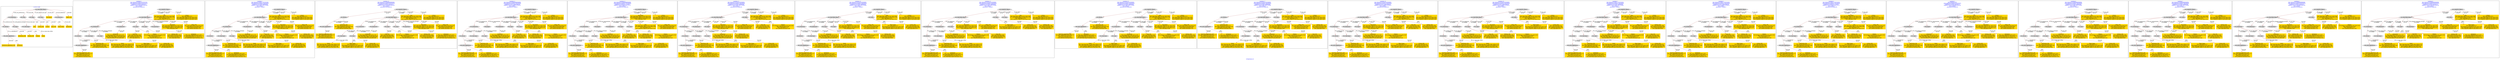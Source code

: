 digraph n0 {
fontcolor="blue"
remincross="true"
label="s29-gilcrease.csv"
subgraph cluster_0 {
label="1-correct model"
n2[style="filled",color="white",fillcolor="lightgray",label="E12_Production1"];
n3[style="filled",color="white",fillcolor="lightgray",label="E21_Person1"];
n4[style="filled",color="white",fillcolor="lightgray",label="E55_Type3"];
n5[style="filled",color="white",fillcolor="lightgray",label="E52_Time-Span1"];
n6[style="filled",color="white",fillcolor="lightgray",label="E82_Actor_Appellation1"];
n7[shape="plaintext",style="filled",fillcolor="gold",label="Attribution_URI"];
n8[style="filled",color="white",fillcolor="lightgray",label="E22_Man-Made_Object1"];
n9[style="filled",color="white",fillcolor="lightgray",label="E35_Title1"];
n10[style="filled",color="white",fillcolor="lightgray",label="E55_Type1"];
n11[style="filled",color="white",fillcolor="lightgray",label="E55_Type2"];
n12[shape="plaintext",style="filled",fillcolor="gold",label="Description"];
n13[style="filled",color="white",fillcolor="lightgray",label="E54_Dimension1"];
n14[shape="plaintext",style="filled",fillcolor="gold",label="Object_URI"];
n15[shape="plaintext",style="filled",fillcolor="gold",label="Title"];
n16[shape="plaintext",style="filled",fillcolor="gold",label="Dated"];
n17[shape="plaintext",style="filled",fillcolor="gold",label="Dimensions"];
n18[shape="plaintext",style="filled",fillcolor="gold",label="Culture_URI"];
n19[shape="plaintext",style="filled",fillcolor="gold",label="Culture"];
n20[shape="plaintext",style="filled",fillcolor="gold",label="Type_URI"];
n21[shape="plaintext",style="filled",fillcolor="gold",label="Object Name"];
n22[shape="plaintext",style="filled",fillcolor="gold",label="Medium_URI"];
n23[shape="plaintext",style="filled",fillcolor="gold",label="Medium"];
n24[shape="plaintext",style="filled",fillcolor="gold",label="Attribution_Appellation_URI"];
n25[shape="plaintext",style="filled",fillcolor="gold",label="Attribution"];
}
subgraph cluster_1 {
label="candidate 0\nlink coherence:0.9583333333333334\nnode coherence:0.9583333333333334\nconfidence:0.4290401160762737\nmapping score:0.5100768640889166\ncost:23.99903\n-precision:0.62-recall:0.65"
n27[style="filled",color="white",fillcolor="lightgray",label="E12_Production1"];
n28[style="filled",color="white",fillcolor="lightgray",label="E21_Person1"];
n29[style="filled",color="white",fillcolor="lightgray",label="E52_Time-Span2"];
n30[style="filled",color="white",fillcolor="lightgray",label="E55_Type1"];
n31[style="filled",color="white",fillcolor="lightgray",label="E82_Actor_Appellation1"];
n32[style="filled",color="white",fillcolor="lightgray",label="E22_Man-Made_Object1"];
n33[style="filled",color="white",fillcolor="lightgray",label="E54_Dimension1"];
n34[style="filled",color="white",fillcolor="lightgray",label="E55_Type2"];
n35[style="filled",color="white",fillcolor="lightgray",label="E55_Type3"];
n36[style="filled",color="white",fillcolor="lightgray",label="E8_Acquisition1"];
n37[style="filled",color="white",fillcolor="lightgray",label="E33_Linguistic_Object2"];
n38[shape="plaintext",style="filled",fillcolor="gold",label="Dimensions\n[E54_Dimension,P3_has_note,0.718]\n[E22_Man-Made_Object,P3_has_note,0.107]\n[E22_Man-Made_Object,classLink,0.095]\n[E34_Inscription,P3_has_note,0.08]"];
n39[shape="plaintext",style="filled",fillcolor="gold",label="Object Name\n[E55_Type,label,0.477]\n[E29_Design_or_Procedure,P3_has_note,0.193]\n[E22_Man-Made_Object,P3_has_note,0.173]\n[E33_Linguistic_Object,P3_has_note,0.157]"];
n40[shape="plaintext",style="filled",fillcolor="gold",label="Type_URI\n[E55_Type,classLink,0.485]\n[E74_Group,classLink,0.204]\n[E57_Material,classLink,0.171]\n[E55_Type,label,0.14]"];
n41[shape="plaintext",style="filled",fillcolor="gold",label="Culture_URI\n[E55_Type,classLink,0.52]\n[E74_Group,classLink,0.248]\n[E57_Material,classLink,0.195]\n[E55_Type,label,0.037]"];
n42[shape="plaintext",style="filled",fillcolor="gold",label="Title\n[E22_Man-Made_Object,P3_has_note,0.294]\n[E73_Information_Object,P3_has_note,0.258]\n[E35_Title,label,0.225]\n[E33_Linguistic_Object,P3_has_note,0.224]"];
n43[shape="plaintext",style="filled",fillcolor="gold",label="Description\n[E22_Man-Made_Object,P3_has_note,0.322]\n[E73_Information_Object,P3_has_note,0.276]\n[E33_Linguistic_Object,P3_has_note,0.233]\n[E35_Title,label,0.169]"];
n44[shape="plaintext",style="filled",fillcolor="gold",label="Attribution\n[E82_Actor_Appellation,label,0.491]\n[E22_Man-Made_Object,P3_has_note,0.175]\n[E8_Acquisition,P3_has_note,0.172]\n[E22_Man-Made_Object,classLink,0.162]"];
n45[shape="plaintext",style="filled",fillcolor="gold",label="Attribution_URI\n[E21_Person,classLink,0.371]\n[E82_Actor_Appellation,classLink,0.268]\n[E39_Actor,classLink,0.266]\n[E78_Collection,classLink,0.095]"];
n46[shape="plaintext",style="filled",fillcolor="gold",label="Medium_URI\n[E55_Type,classLink,0.388]\n[E57_Material,classLink,0.346]\n[E74_Group,classLink,0.21]\n[E55_Type,label,0.056]"];
n47[shape="plaintext",style="filled",fillcolor="gold",label="Culture\n[E35_Title,label,0.321]\n[E22_Man-Made_Object,P3_has_note,0.265]\n[E73_Information_Object,P3_has_note,0.225]\n[E33_Linguistic_Object,P3_has_note,0.189]"];
n48[shape="plaintext",style="filled",fillcolor="gold",label="Dated\n[E52_Time-Span,P82_at_some_time_within,0.572]\n[E52_Time-Span,P82a_begin_of_the_begin,0.153]\n[E33_Linguistic_Object,P3_has_note,0.148]\n[E52_Time-Span,P82b_end_of_the_end,0.126]"];
n49[shape="plaintext",style="filled",fillcolor="gold",label="Object_URI\n[E22_Man-Made_Object,classLink,0.522]\n[E78_Collection,classLink,0.195]\n[E38_Image,classLink,0.169]\n[E21_Person,classLink,0.114]"];
n50[shape="plaintext",style="filled",fillcolor="gold",label="Attribution_Appellation_URI\n[E82_Actor_Appellation,classLink,0.777]\n[E21_Person,classLink,0.112]\n[E39_Actor,classLink,0.082]\n[E78_Collection,classLink,0.029]"];
n51[shape="plaintext",style="filled",fillcolor="gold",label="Medium\n[E29_Design_or_Procedure,P3_has_note,0.302]\n[E57_Material,label,0.278]\n[E55_Type,label,0.271]\n[E57_Material,classLink,0.149]"];
}
subgraph cluster_2 {
label="candidate 1\nlink coherence:0.9565217391304348\nnode coherence:0.9565217391304348\nconfidence:0.45183987299998296\nmapping score:0.5289776802339488\ncost:22.99912\n-precision:0.7-recall:0.7"
n53[style="filled",color="white",fillcolor="lightgray",label="E12_Production1"];
n54[style="filled",color="white",fillcolor="lightgray",label="E21_Person1"];
n55[style="filled",color="white",fillcolor="lightgray",label="E52_Time-Span2"];
n56[style="filled",color="white",fillcolor="lightgray",label="E55_Type1"];
n57[style="filled",color="white",fillcolor="lightgray",label="E82_Actor_Appellation1"];
n58[style="filled",color="white",fillcolor="lightgray",label="E22_Man-Made_Object1"];
n59[style="filled",color="white",fillcolor="lightgray",label="E54_Dimension1"];
n60[style="filled",color="white",fillcolor="lightgray",label="E55_Type2"];
n61[style="filled",color="white",fillcolor="lightgray",label="E55_Type3"];
n62[style="filled",color="white",fillcolor="lightgray",label="E33_Linguistic_Object2"];
n63[shape="plaintext",style="filled",fillcolor="gold",label="Dimensions\n[E54_Dimension,P3_has_note,0.718]\n[E22_Man-Made_Object,P3_has_note,0.107]\n[E22_Man-Made_Object,classLink,0.095]\n[E34_Inscription,P3_has_note,0.08]"];
n64[shape="plaintext",style="filled",fillcolor="gold",label="Object Name\n[E55_Type,label,0.477]\n[E29_Design_or_Procedure,P3_has_note,0.193]\n[E22_Man-Made_Object,P3_has_note,0.173]\n[E33_Linguistic_Object,P3_has_note,0.157]"];
n65[shape="plaintext",style="filled",fillcolor="gold",label="Type_URI\n[E55_Type,classLink,0.485]\n[E74_Group,classLink,0.204]\n[E57_Material,classLink,0.171]\n[E55_Type,label,0.14]"];
n66[shape="plaintext",style="filled",fillcolor="gold",label="Culture_URI\n[E55_Type,classLink,0.52]\n[E74_Group,classLink,0.248]\n[E57_Material,classLink,0.195]\n[E55_Type,label,0.037]"];
n67[shape="plaintext",style="filled",fillcolor="gold",label="Title\n[E22_Man-Made_Object,P3_has_note,0.294]\n[E73_Information_Object,P3_has_note,0.258]\n[E35_Title,label,0.225]\n[E33_Linguistic_Object,P3_has_note,0.224]"];
n68[shape="plaintext",style="filled",fillcolor="gold",label="Description\n[E22_Man-Made_Object,P3_has_note,0.322]\n[E73_Information_Object,P3_has_note,0.276]\n[E33_Linguistic_Object,P3_has_note,0.233]\n[E35_Title,label,0.169]"];
n69[shape="plaintext",style="filled",fillcolor="gold",label="Attribution_URI\n[E21_Person,classLink,0.371]\n[E82_Actor_Appellation,classLink,0.268]\n[E39_Actor,classLink,0.266]\n[E78_Collection,classLink,0.095]"];
n70[shape="plaintext",style="filled",fillcolor="gold",label="Medium_URI\n[E55_Type,classLink,0.388]\n[E57_Material,classLink,0.346]\n[E74_Group,classLink,0.21]\n[E55_Type,label,0.056]"];
n71[shape="plaintext",style="filled",fillcolor="gold",label="Culture\n[E35_Title,label,0.321]\n[E22_Man-Made_Object,P3_has_note,0.265]\n[E73_Information_Object,P3_has_note,0.225]\n[E33_Linguistic_Object,P3_has_note,0.189]"];
n72[shape="plaintext",style="filled",fillcolor="gold",label="Dated\n[E52_Time-Span,P82_at_some_time_within,0.572]\n[E52_Time-Span,P82a_begin_of_the_begin,0.153]\n[E33_Linguistic_Object,P3_has_note,0.148]\n[E52_Time-Span,P82b_end_of_the_end,0.126]"];
n73[shape="plaintext",style="filled",fillcolor="gold",label="Object_URI\n[E22_Man-Made_Object,classLink,0.522]\n[E78_Collection,classLink,0.195]\n[E38_Image,classLink,0.169]\n[E21_Person,classLink,0.114]"];
n74[shape="plaintext",style="filled",fillcolor="gold",label="Attribution_Appellation_URI\n[E82_Actor_Appellation,classLink,0.777]\n[E21_Person,classLink,0.112]\n[E39_Actor,classLink,0.082]\n[E78_Collection,classLink,0.029]"];
n75[shape="plaintext",style="filled",fillcolor="gold",label="Attribution\n[E82_Actor_Appellation,label,0.491]\n[E22_Man-Made_Object,P3_has_note,0.175]\n[E8_Acquisition,P3_has_note,0.172]\n[E22_Man-Made_Object,classLink,0.162]"];
n76[shape="plaintext",style="filled",fillcolor="gold",label="Medium\n[E29_Design_or_Procedure,P3_has_note,0.302]\n[E57_Material,label,0.278]\n[E55_Type,label,0.271]\n[E57_Material,classLink,0.149]"];
}
subgraph cluster_3 {
label="candidate 10\nlink coherence:0.9166666666666666\nnode coherence:0.9583333333333334\nconfidence:0.4290401160762737\nmapping score:0.5100768640889166\ncost:23.99919\n-precision:0.58-recall:0.61"
n78[style="filled",color="white",fillcolor="lightgray",label="E12_Production1"];
n79[style="filled",color="white",fillcolor="lightgray",label="E52_Time-Span2"];
n80[style="filled",color="white",fillcolor="lightgray",label="E55_Type1"];
n81[style="filled",color="white",fillcolor="lightgray",label="E21_Person1"];
n82[style="filled",color="white",fillcolor="lightgray",label="E82_Actor_Appellation1"];
n83[style="filled",color="white",fillcolor="lightgray",label="E22_Man-Made_Object1"];
n84[style="filled",color="white",fillcolor="lightgray",label="E54_Dimension1"];
n85[style="filled",color="white",fillcolor="lightgray",label="E55_Type2"];
n86[style="filled",color="white",fillcolor="lightgray",label="E55_Type3"];
n87[style="filled",color="white",fillcolor="lightgray",label="E8_Acquisition1"];
n88[style="filled",color="white",fillcolor="lightgray",label="E33_Linguistic_Object2"];
n89[shape="plaintext",style="filled",fillcolor="gold",label="Dimensions\n[E54_Dimension,P3_has_note,0.718]\n[E22_Man-Made_Object,P3_has_note,0.107]\n[E22_Man-Made_Object,classLink,0.095]\n[E34_Inscription,P3_has_note,0.08]"];
n90[shape="plaintext",style="filled",fillcolor="gold",label="Object Name\n[E55_Type,label,0.477]\n[E29_Design_or_Procedure,P3_has_note,0.193]\n[E22_Man-Made_Object,P3_has_note,0.173]\n[E33_Linguistic_Object,P3_has_note,0.157]"];
n91[shape="plaintext",style="filled",fillcolor="gold",label="Type_URI\n[E55_Type,classLink,0.485]\n[E74_Group,classLink,0.204]\n[E57_Material,classLink,0.171]\n[E55_Type,label,0.14]"];
n92[shape="plaintext",style="filled",fillcolor="gold",label="Culture_URI\n[E55_Type,classLink,0.52]\n[E74_Group,classLink,0.248]\n[E57_Material,classLink,0.195]\n[E55_Type,label,0.037]"];
n93[shape="plaintext",style="filled",fillcolor="gold",label="Title\n[E22_Man-Made_Object,P3_has_note,0.294]\n[E73_Information_Object,P3_has_note,0.258]\n[E35_Title,label,0.225]\n[E33_Linguistic_Object,P3_has_note,0.224]"];
n94[shape="plaintext",style="filled",fillcolor="gold",label="Description\n[E22_Man-Made_Object,P3_has_note,0.322]\n[E73_Information_Object,P3_has_note,0.276]\n[E33_Linguistic_Object,P3_has_note,0.233]\n[E35_Title,label,0.169]"];
n95[shape="plaintext",style="filled",fillcolor="gold",label="Attribution\n[E82_Actor_Appellation,label,0.491]\n[E22_Man-Made_Object,P3_has_note,0.175]\n[E8_Acquisition,P3_has_note,0.172]\n[E22_Man-Made_Object,classLink,0.162]"];
n96[shape="plaintext",style="filled",fillcolor="gold",label="Attribution_URI\n[E21_Person,classLink,0.371]\n[E82_Actor_Appellation,classLink,0.268]\n[E39_Actor,classLink,0.266]\n[E78_Collection,classLink,0.095]"];
n97[shape="plaintext",style="filled",fillcolor="gold",label="Medium_URI\n[E55_Type,classLink,0.388]\n[E57_Material,classLink,0.346]\n[E74_Group,classLink,0.21]\n[E55_Type,label,0.056]"];
n98[shape="plaintext",style="filled",fillcolor="gold",label="Culture\n[E35_Title,label,0.321]\n[E22_Man-Made_Object,P3_has_note,0.265]\n[E73_Information_Object,P3_has_note,0.225]\n[E33_Linguistic_Object,P3_has_note,0.189]"];
n99[shape="plaintext",style="filled",fillcolor="gold",label="Dated\n[E52_Time-Span,P82_at_some_time_within,0.572]\n[E52_Time-Span,P82a_begin_of_the_begin,0.153]\n[E33_Linguistic_Object,P3_has_note,0.148]\n[E52_Time-Span,P82b_end_of_the_end,0.126]"];
n100[shape="plaintext",style="filled",fillcolor="gold",label="Object_URI\n[E22_Man-Made_Object,classLink,0.522]\n[E78_Collection,classLink,0.195]\n[E38_Image,classLink,0.169]\n[E21_Person,classLink,0.114]"];
n101[shape="plaintext",style="filled",fillcolor="gold",label="Attribution_Appellation_URI\n[E82_Actor_Appellation,classLink,0.777]\n[E21_Person,classLink,0.112]\n[E39_Actor,classLink,0.082]\n[E78_Collection,classLink,0.029]"];
n102[shape="plaintext",style="filled",fillcolor="gold",label="Medium\n[E29_Design_or_Procedure,P3_has_note,0.302]\n[E57_Material,label,0.278]\n[E55_Type,label,0.271]\n[E57_Material,classLink,0.149]"];
}
subgraph cluster_4 {
label="candidate 11\nlink coherence:0.9166666666666666\nnode coherence:0.9565217391304348\nconfidence:0.42811536842966336\nmapping score:0.5210695120438423\ncost:23.99912\n-precision:0.67-recall:0.7"
n104[style="filled",color="white",fillcolor="lightgray",label="E12_Production1"];
n105[style="filled",color="white",fillcolor="lightgray",label="E21_Person1"];
n106[style="filled",color="white",fillcolor="lightgray",label="E52_Time-Span2"];
n107[style="filled",color="white",fillcolor="lightgray",label="E55_Type1"];
n108[style="filled",color="white",fillcolor="lightgray",label="E82_Actor_Appellation1"];
n109[style="filled",color="white",fillcolor="lightgray",label="E22_Man-Made_Object1"];
n110[style="filled",color="white",fillcolor="lightgray",label="E38_Image1"];
n111[style="filled",color="white",fillcolor="lightgray",label="E54_Dimension1"];
n112[style="filled",color="white",fillcolor="lightgray",label="E55_Type2"];
n113[style="filled",color="white",fillcolor="lightgray",label="E55_Type3"];
n114[style="filled",color="white",fillcolor="lightgray",label="E33_Linguistic_Object2"];
n115[shape="plaintext",style="filled",fillcolor="gold",label="Dimensions\n[E54_Dimension,P3_has_note,0.718]\n[E22_Man-Made_Object,P3_has_note,0.107]\n[E22_Man-Made_Object,classLink,0.095]\n[E34_Inscription,P3_has_note,0.08]"];
n116[shape="plaintext",style="filled",fillcolor="gold",label="Medium\n[E29_Design_or_Procedure,P3_has_note,0.302]\n[E57_Material,label,0.278]\n[E55_Type,label,0.271]\n[E57_Material,classLink,0.149]"];
n117[shape="plaintext",style="filled",fillcolor="gold",label="Object Name\n[E55_Type,label,0.477]\n[E29_Design_or_Procedure,P3_has_note,0.193]\n[E22_Man-Made_Object,P3_has_note,0.173]\n[E33_Linguistic_Object,P3_has_note,0.157]"];
n118[shape="plaintext",style="filled",fillcolor="gold",label="Type_URI\n[E55_Type,classLink,0.485]\n[E74_Group,classLink,0.204]\n[E57_Material,classLink,0.171]\n[E55_Type,label,0.14]"];
n119[shape="plaintext",style="filled",fillcolor="gold",label="Culture_URI\n[E55_Type,classLink,0.52]\n[E74_Group,classLink,0.248]\n[E57_Material,classLink,0.195]\n[E55_Type,label,0.037]"];
n120[shape="plaintext",style="filled",fillcolor="gold",label="Title\n[E22_Man-Made_Object,P3_has_note,0.294]\n[E73_Information_Object,P3_has_note,0.258]\n[E35_Title,label,0.225]\n[E33_Linguistic_Object,P3_has_note,0.224]"];
n121[shape="plaintext",style="filled",fillcolor="gold",label="Description\n[E22_Man-Made_Object,P3_has_note,0.322]\n[E73_Information_Object,P3_has_note,0.276]\n[E33_Linguistic_Object,P3_has_note,0.233]\n[E35_Title,label,0.169]"];
n122[shape="plaintext",style="filled",fillcolor="gold",label="Attribution_URI\n[E21_Person,classLink,0.371]\n[E82_Actor_Appellation,classLink,0.268]\n[E39_Actor,classLink,0.266]\n[E78_Collection,classLink,0.095]"];
n123[shape="plaintext",style="filled",fillcolor="gold",label="Culture\n[E35_Title,label,0.321]\n[E22_Man-Made_Object,P3_has_note,0.265]\n[E73_Information_Object,P3_has_note,0.225]\n[E33_Linguistic_Object,P3_has_note,0.189]"];
n124[shape="plaintext",style="filled",fillcolor="gold",label="Dated\n[E52_Time-Span,P82_at_some_time_within,0.572]\n[E52_Time-Span,P82a_begin_of_the_begin,0.153]\n[E33_Linguistic_Object,P3_has_note,0.148]\n[E52_Time-Span,P82b_end_of_the_end,0.126]"];
n125[shape="plaintext",style="filled",fillcolor="gold",label="Object_URI\n[E22_Man-Made_Object,classLink,0.522]\n[E78_Collection,classLink,0.195]\n[E38_Image,classLink,0.169]\n[E21_Person,classLink,0.114]"];
n126[shape="plaintext",style="filled",fillcolor="gold",label="Attribution_Appellation_URI\n[E82_Actor_Appellation,classLink,0.777]\n[E21_Person,classLink,0.112]\n[E39_Actor,classLink,0.082]\n[E78_Collection,classLink,0.029]"];
n127[shape="plaintext",style="filled",fillcolor="gold",label="Attribution\n[E82_Actor_Appellation,label,0.491]\n[E22_Man-Made_Object,P3_has_note,0.175]\n[E8_Acquisition,P3_has_note,0.172]\n[E22_Man-Made_Object,classLink,0.162]"];
n128[shape="plaintext",style="filled",fillcolor="gold",label="Medium_URI\n[E55_Type,classLink,0.388]\n[E57_Material,classLink,0.346]\n[E74_Group,classLink,0.21]\n[E55_Type,label,0.056]"];
}
subgraph cluster_5 {
label="candidate 12\nlink coherence:0.9166666666666666\nnode coherence:0.9565217391304348\nconfidence:0.42680363772769975\nmapping score:0.5206322684765211\ncost:23.99912\n-precision:0.62-recall:0.65"
n130[style="filled",color="white",fillcolor="lightgray",label="E12_Production1"];
n131[style="filled",color="white",fillcolor="lightgray",label="E21_Person1"];
n132[style="filled",color="white",fillcolor="lightgray",label="E52_Time-Span2"];
n133[style="filled",color="white",fillcolor="lightgray",label="E55_Type1"];
n134[style="filled",color="white",fillcolor="lightgray",label="E82_Actor_Appellation1"];
n135[style="filled",color="white",fillcolor="lightgray",label="E22_Man-Made_Object1"];
n136[style="filled",color="white",fillcolor="lightgray",label="E38_Image1"];
n137[style="filled",color="white",fillcolor="lightgray",label="E54_Dimension1"];
n138[style="filled",color="white",fillcolor="lightgray",label="E55_Type2"];
n139[style="filled",color="white",fillcolor="lightgray",label="E55_Type3"];
n140[style="filled",color="white",fillcolor="lightgray",label="E33_Linguistic_Object2"];
n141[shape="plaintext",style="filled",fillcolor="gold",label="Dimensions\n[E54_Dimension,P3_has_note,0.718]\n[E22_Man-Made_Object,P3_has_note,0.107]\n[E22_Man-Made_Object,classLink,0.095]\n[E34_Inscription,P3_has_note,0.08]"];
n142[shape="plaintext",style="filled",fillcolor="gold",label="Medium\n[E29_Design_or_Procedure,P3_has_note,0.302]\n[E57_Material,label,0.278]\n[E55_Type,label,0.271]\n[E57_Material,classLink,0.149]"];
n143[shape="plaintext",style="filled",fillcolor="gold",label="Object Name\n[E55_Type,label,0.477]\n[E29_Design_or_Procedure,P3_has_note,0.193]\n[E22_Man-Made_Object,P3_has_note,0.173]\n[E33_Linguistic_Object,P3_has_note,0.157]"];
n144[shape="plaintext",style="filled",fillcolor="gold",label="Type_URI\n[E55_Type,classLink,0.485]\n[E74_Group,classLink,0.204]\n[E57_Material,classLink,0.171]\n[E55_Type,label,0.14]"];
n145[shape="plaintext",style="filled",fillcolor="gold",label="Culture_URI\n[E55_Type,classLink,0.52]\n[E74_Group,classLink,0.248]\n[E57_Material,classLink,0.195]\n[E55_Type,label,0.037]"];
n146[shape="plaintext",style="filled",fillcolor="gold",label="Title\n[E22_Man-Made_Object,P3_has_note,0.294]\n[E73_Information_Object,P3_has_note,0.258]\n[E35_Title,label,0.225]\n[E33_Linguistic_Object,P3_has_note,0.224]"];
n147[shape="plaintext",style="filled",fillcolor="gold",label="Description\n[E22_Man-Made_Object,P3_has_note,0.322]\n[E73_Information_Object,P3_has_note,0.276]\n[E33_Linguistic_Object,P3_has_note,0.233]\n[E35_Title,label,0.169]"];
n148[shape="plaintext",style="filled",fillcolor="gold",label="Attribution_URI\n[E21_Person,classLink,0.371]\n[E82_Actor_Appellation,classLink,0.268]\n[E39_Actor,classLink,0.266]\n[E78_Collection,classLink,0.095]"];
n149[shape="plaintext",style="filled",fillcolor="gold",label="Culture\n[E35_Title,label,0.321]\n[E22_Man-Made_Object,P3_has_note,0.265]\n[E73_Information_Object,P3_has_note,0.225]\n[E33_Linguistic_Object,P3_has_note,0.189]"];
n150[shape="plaintext",style="filled",fillcolor="gold",label="Dated\n[E52_Time-Span,P82_at_some_time_within,0.572]\n[E52_Time-Span,P82a_begin_of_the_begin,0.153]\n[E33_Linguistic_Object,P3_has_note,0.148]\n[E52_Time-Span,P82b_end_of_the_end,0.126]"];
n151[shape="plaintext",style="filled",fillcolor="gold",label="Object_URI\n[E22_Man-Made_Object,classLink,0.522]\n[E78_Collection,classLink,0.195]\n[E38_Image,classLink,0.169]\n[E21_Person,classLink,0.114]"];
n152[shape="plaintext",style="filled",fillcolor="gold",label="Attribution_Appellation_URI\n[E82_Actor_Appellation,classLink,0.777]\n[E21_Person,classLink,0.112]\n[E39_Actor,classLink,0.082]\n[E78_Collection,classLink,0.029]"];
n153[shape="plaintext",style="filled",fillcolor="gold",label="Attribution\n[E82_Actor_Appellation,label,0.491]\n[E22_Man-Made_Object,P3_has_note,0.175]\n[E8_Acquisition,P3_has_note,0.172]\n[E22_Man-Made_Object,classLink,0.162]"];
n154[shape="plaintext",style="filled",fillcolor="gold",label="Medium_URI\n[E55_Type,classLink,0.388]\n[E57_Material,classLink,0.346]\n[E74_Group,classLink,0.21]\n[E55_Type,label,0.056]"];
}
subgraph cluster_6 {
label="candidate 13\nlink coherence:0.9130434782608695\nnode coherence:0.9565217391304348\nconfidence:0.45183987299998296\nmapping score:0.5289776802339488\ncost:22.99914\n-precision:0.65-recall:0.65"
n156[style="filled",color="white",fillcolor="lightgray",label="E12_Production1"];
n157[style="filled",color="white",fillcolor="lightgray",label="E21_Person1"];
n158[style="filled",color="white",fillcolor="lightgray",label="E52_Time-Span2"];
n159[style="filled",color="white",fillcolor="lightgray",label="E55_Type1"];
n160[style="filled",color="white",fillcolor="lightgray",label="E82_Actor_Appellation1"];
n161[style="filled",color="white",fillcolor="lightgray",label="E22_Man-Made_Object1"];
n162[style="filled",color="white",fillcolor="lightgray",label="E54_Dimension1"];
n163[style="filled",color="white",fillcolor="lightgray",label="E55_Type3"];
n164[style="filled",color="white",fillcolor="lightgray",label="E33_Linguistic_Object2"];
n165[style="filled",color="white",fillcolor="lightgray",label="E55_Type2"];
n166[shape="plaintext",style="filled",fillcolor="gold",label="Dimensions\n[E54_Dimension,P3_has_note,0.718]\n[E22_Man-Made_Object,P3_has_note,0.107]\n[E22_Man-Made_Object,classLink,0.095]\n[E34_Inscription,P3_has_note,0.08]"];
n167[shape="plaintext",style="filled",fillcolor="gold",label="Object Name\n[E55_Type,label,0.477]\n[E29_Design_or_Procedure,P3_has_note,0.193]\n[E22_Man-Made_Object,P3_has_note,0.173]\n[E33_Linguistic_Object,P3_has_note,0.157]"];
n168[shape="plaintext",style="filled",fillcolor="gold",label="Type_URI\n[E55_Type,classLink,0.485]\n[E74_Group,classLink,0.204]\n[E57_Material,classLink,0.171]\n[E55_Type,label,0.14]"];
n169[shape="plaintext",style="filled",fillcolor="gold",label="Culture_URI\n[E55_Type,classLink,0.52]\n[E74_Group,classLink,0.248]\n[E57_Material,classLink,0.195]\n[E55_Type,label,0.037]"];
n170[shape="plaintext",style="filled",fillcolor="gold",label="Title\n[E22_Man-Made_Object,P3_has_note,0.294]\n[E73_Information_Object,P3_has_note,0.258]\n[E35_Title,label,0.225]\n[E33_Linguistic_Object,P3_has_note,0.224]"];
n171[shape="plaintext",style="filled",fillcolor="gold",label="Description\n[E22_Man-Made_Object,P3_has_note,0.322]\n[E73_Information_Object,P3_has_note,0.276]\n[E33_Linguistic_Object,P3_has_note,0.233]\n[E35_Title,label,0.169]"];
n172[shape="plaintext",style="filled",fillcolor="gold",label="Attribution_URI\n[E21_Person,classLink,0.371]\n[E82_Actor_Appellation,classLink,0.268]\n[E39_Actor,classLink,0.266]\n[E78_Collection,classLink,0.095]"];
n173[shape="plaintext",style="filled",fillcolor="gold",label="Medium_URI\n[E55_Type,classLink,0.388]\n[E57_Material,classLink,0.346]\n[E74_Group,classLink,0.21]\n[E55_Type,label,0.056]"];
n174[shape="plaintext",style="filled",fillcolor="gold",label="Culture\n[E35_Title,label,0.321]\n[E22_Man-Made_Object,P3_has_note,0.265]\n[E73_Information_Object,P3_has_note,0.225]\n[E33_Linguistic_Object,P3_has_note,0.189]"];
n175[shape="plaintext",style="filled",fillcolor="gold",label="Dated\n[E52_Time-Span,P82_at_some_time_within,0.572]\n[E52_Time-Span,P82a_begin_of_the_begin,0.153]\n[E33_Linguistic_Object,P3_has_note,0.148]\n[E52_Time-Span,P82b_end_of_the_end,0.126]"];
n176[shape="plaintext",style="filled",fillcolor="gold",label="Object_URI\n[E22_Man-Made_Object,classLink,0.522]\n[E78_Collection,classLink,0.195]\n[E38_Image,classLink,0.169]\n[E21_Person,classLink,0.114]"];
n177[shape="plaintext",style="filled",fillcolor="gold",label="Attribution_Appellation_URI\n[E82_Actor_Appellation,classLink,0.777]\n[E21_Person,classLink,0.112]\n[E39_Actor,classLink,0.082]\n[E78_Collection,classLink,0.029]"];
n178[shape="plaintext",style="filled",fillcolor="gold",label="Attribution\n[E82_Actor_Appellation,label,0.491]\n[E22_Man-Made_Object,P3_has_note,0.175]\n[E8_Acquisition,P3_has_note,0.172]\n[E22_Man-Made_Object,classLink,0.162]"];
n179[shape="plaintext",style="filled",fillcolor="gold",label="Medium\n[E29_Design_or_Procedure,P3_has_note,0.302]\n[E57_Material,label,0.278]\n[E55_Type,label,0.271]\n[E57_Material,classLink,0.149]"];
}
subgraph cluster_7 {
label="candidate 14\nlink coherence:0.9130434782608695\nnode coherence:0.9565217391304348\nconfidence:0.45183987299998296\nmapping score:0.5289776802339488\ncost:22.99921\n-precision:0.7-recall:0.7"
n181[style="filled",color="white",fillcolor="lightgray",label="E12_Production1"];
n182[style="filled",color="white",fillcolor="lightgray",label="E21_Person1"];
n183[style="filled",color="white",fillcolor="lightgray",label="E52_Time-Span2"];
n184[style="filled",color="white",fillcolor="lightgray",label="E82_Actor_Appellation1"];
n185[style="filled",color="white",fillcolor="lightgray",label="E22_Man-Made_Object1"];
n186[style="filled",color="white",fillcolor="lightgray",label="E54_Dimension1"];
n187[style="filled",color="white",fillcolor="lightgray",label="E55_Type2"];
n188[style="filled",color="white",fillcolor="lightgray",label="E55_Type3"];
n189[style="filled",color="white",fillcolor="lightgray",label="E33_Linguistic_Object2"];
n190[style="filled",color="white",fillcolor="lightgray",label="E55_Type1"];
n191[shape="plaintext",style="filled",fillcolor="gold",label="Dimensions\n[E54_Dimension,P3_has_note,0.718]\n[E22_Man-Made_Object,P3_has_note,0.107]\n[E22_Man-Made_Object,classLink,0.095]\n[E34_Inscription,P3_has_note,0.08]"];
n192[shape="plaintext",style="filled",fillcolor="gold",label="Object Name\n[E55_Type,label,0.477]\n[E29_Design_or_Procedure,P3_has_note,0.193]\n[E22_Man-Made_Object,P3_has_note,0.173]\n[E33_Linguistic_Object,P3_has_note,0.157]"];
n193[shape="plaintext",style="filled",fillcolor="gold",label="Type_URI\n[E55_Type,classLink,0.485]\n[E74_Group,classLink,0.204]\n[E57_Material,classLink,0.171]\n[E55_Type,label,0.14]"];
n194[shape="plaintext",style="filled",fillcolor="gold",label="Culture_URI\n[E55_Type,classLink,0.52]\n[E74_Group,classLink,0.248]\n[E57_Material,classLink,0.195]\n[E55_Type,label,0.037]"];
n195[shape="plaintext",style="filled",fillcolor="gold",label="Title\n[E22_Man-Made_Object,P3_has_note,0.294]\n[E73_Information_Object,P3_has_note,0.258]\n[E35_Title,label,0.225]\n[E33_Linguistic_Object,P3_has_note,0.224]"];
n196[shape="plaintext",style="filled",fillcolor="gold",label="Description\n[E22_Man-Made_Object,P3_has_note,0.322]\n[E73_Information_Object,P3_has_note,0.276]\n[E33_Linguistic_Object,P3_has_note,0.233]\n[E35_Title,label,0.169]"];
n197[shape="plaintext",style="filled",fillcolor="gold",label="Attribution_URI\n[E21_Person,classLink,0.371]\n[E82_Actor_Appellation,classLink,0.268]\n[E39_Actor,classLink,0.266]\n[E78_Collection,classLink,0.095]"];
n198[shape="plaintext",style="filled",fillcolor="gold",label="Medium_URI\n[E55_Type,classLink,0.388]\n[E57_Material,classLink,0.346]\n[E74_Group,classLink,0.21]\n[E55_Type,label,0.056]"];
n199[shape="plaintext",style="filled",fillcolor="gold",label="Culture\n[E35_Title,label,0.321]\n[E22_Man-Made_Object,P3_has_note,0.265]\n[E73_Information_Object,P3_has_note,0.225]\n[E33_Linguistic_Object,P3_has_note,0.189]"];
n200[shape="plaintext",style="filled",fillcolor="gold",label="Dated\n[E52_Time-Span,P82_at_some_time_within,0.572]\n[E52_Time-Span,P82a_begin_of_the_begin,0.153]\n[E33_Linguistic_Object,P3_has_note,0.148]\n[E52_Time-Span,P82b_end_of_the_end,0.126]"];
n201[shape="plaintext",style="filled",fillcolor="gold",label="Object_URI\n[E22_Man-Made_Object,classLink,0.522]\n[E78_Collection,classLink,0.195]\n[E38_Image,classLink,0.169]\n[E21_Person,classLink,0.114]"];
n202[shape="plaintext",style="filled",fillcolor="gold",label="Attribution_Appellation_URI\n[E82_Actor_Appellation,classLink,0.777]\n[E21_Person,classLink,0.112]\n[E39_Actor,classLink,0.082]\n[E78_Collection,classLink,0.029]"];
n203[shape="plaintext",style="filled",fillcolor="gold",label="Attribution\n[E82_Actor_Appellation,label,0.491]\n[E22_Man-Made_Object,P3_has_note,0.175]\n[E8_Acquisition,P3_has_note,0.172]\n[E22_Man-Made_Object,classLink,0.162]"];
n204[shape="plaintext",style="filled",fillcolor="gold",label="Medium\n[E29_Design_or_Procedure,P3_has_note,0.302]\n[E57_Material,label,0.278]\n[E55_Type,label,0.271]\n[E57_Material,classLink,0.149]"];
}
subgraph cluster_8 {
label="candidate 15\nlink coherence:0.9130434782608695\nnode coherence:0.9565217391304348\nconfidence:0.45183987299998296\nmapping score:0.5289776802339488\ncost:22.99925\n-precision:0.7-recall:0.7"
n206[style="filled",color="white",fillcolor="lightgray",label="E12_Production1"];
n207[style="filled",color="white",fillcolor="lightgray",label="E21_Person1"];
n208[style="filled",color="white",fillcolor="lightgray",label="E52_Time-Span2"];
n209[style="filled",color="white",fillcolor="lightgray",label="E82_Actor_Appellation1"];
n210[style="filled",color="white",fillcolor="lightgray",label="E22_Man-Made_Object1"];
n211[style="filled",color="white",fillcolor="lightgray",label="E54_Dimension1"];
n212[style="filled",color="white",fillcolor="lightgray",label="E55_Type3"];
n213[style="filled",color="white",fillcolor="lightgray",label="E33_Linguistic_Object2"];
n214[style="filled",color="white",fillcolor="lightgray",label="E55_Type1"];
n215[style="filled",color="white",fillcolor="lightgray",label="E55_Type4"];
n216[shape="plaintext",style="filled",fillcolor="gold",label="Dimensions\n[E54_Dimension,P3_has_note,0.718]\n[E22_Man-Made_Object,P3_has_note,0.107]\n[E22_Man-Made_Object,classLink,0.095]\n[E34_Inscription,P3_has_note,0.08]"];
n217[shape="plaintext",style="filled",fillcolor="gold",label="Medium\n[E29_Design_or_Procedure,P3_has_note,0.302]\n[E57_Material,label,0.278]\n[E55_Type,label,0.271]\n[E57_Material,classLink,0.149]"];
n218[shape="plaintext",style="filled",fillcolor="gold",label="Object Name\n[E55_Type,label,0.477]\n[E29_Design_or_Procedure,P3_has_note,0.193]\n[E22_Man-Made_Object,P3_has_note,0.173]\n[E33_Linguistic_Object,P3_has_note,0.157]"];
n219[shape="plaintext",style="filled",fillcolor="gold",label="Culture_URI\n[E55_Type,classLink,0.52]\n[E74_Group,classLink,0.248]\n[E57_Material,classLink,0.195]\n[E55_Type,label,0.037]"];
n220[shape="plaintext",style="filled",fillcolor="gold",label="Title\n[E22_Man-Made_Object,P3_has_note,0.294]\n[E73_Information_Object,P3_has_note,0.258]\n[E35_Title,label,0.225]\n[E33_Linguistic_Object,P3_has_note,0.224]"];
n221[shape="plaintext",style="filled",fillcolor="gold",label="Description\n[E22_Man-Made_Object,P3_has_note,0.322]\n[E73_Information_Object,P3_has_note,0.276]\n[E33_Linguistic_Object,P3_has_note,0.233]\n[E35_Title,label,0.169]"];
n222[shape="plaintext",style="filled",fillcolor="gold",label="Attribution_URI\n[E21_Person,classLink,0.371]\n[E82_Actor_Appellation,classLink,0.268]\n[E39_Actor,classLink,0.266]\n[E78_Collection,classLink,0.095]"];
n223[shape="plaintext",style="filled",fillcolor="gold",label="Type_URI\n[E55_Type,classLink,0.485]\n[E74_Group,classLink,0.204]\n[E57_Material,classLink,0.171]\n[E55_Type,label,0.14]"];
n224[shape="plaintext",style="filled",fillcolor="gold",label="Culture\n[E35_Title,label,0.321]\n[E22_Man-Made_Object,P3_has_note,0.265]\n[E73_Information_Object,P3_has_note,0.225]\n[E33_Linguistic_Object,P3_has_note,0.189]"];
n225[shape="plaintext",style="filled",fillcolor="gold",label="Dated\n[E52_Time-Span,P82_at_some_time_within,0.572]\n[E52_Time-Span,P82a_begin_of_the_begin,0.153]\n[E33_Linguistic_Object,P3_has_note,0.148]\n[E52_Time-Span,P82b_end_of_the_end,0.126]"];
n226[shape="plaintext",style="filled",fillcolor="gold",label="Object_URI\n[E22_Man-Made_Object,classLink,0.522]\n[E78_Collection,classLink,0.195]\n[E38_Image,classLink,0.169]\n[E21_Person,classLink,0.114]"];
n227[shape="plaintext",style="filled",fillcolor="gold",label="Medium_URI\n[E55_Type,classLink,0.388]\n[E57_Material,classLink,0.346]\n[E74_Group,classLink,0.21]\n[E55_Type,label,0.056]"];
n228[shape="plaintext",style="filled",fillcolor="gold",label="Attribution_Appellation_URI\n[E82_Actor_Appellation,classLink,0.777]\n[E21_Person,classLink,0.112]\n[E39_Actor,classLink,0.082]\n[E78_Collection,classLink,0.029]"];
n229[shape="plaintext",style="filled",fillcolor="gold",label="Attribution\n[E82_Actor_Appellation,label,0.491]\n[E22_Man-Made_Object,P3_has_note,0.175]\n[E8_Acquisition,P3_has_note,0.172]\n[E22_Man-Made_Object,classLink,0.162]"];
}
subgraph cluster_9 {
label="candidate 16\nlink coherence:0.9130434782608695\nnode coherence:0.9565217391304348\nconfidence:0.45183987299998296\nmapping score:0.5289776802339488\ncost:22.99928\n-precision:0.65-recall:0.65"
n231[style="filled",color="white",fillcolor="lightgray",label="E12_Production1"];
n232[style="filled",color="white",fillcolor="lightgray",label="E52_Time-Span2"];
n233[style="filled",color="white",fillcolor="lightgray",label="E55_Type1"];
n234[style="filled",color="white",fillcolor="lightgray",label="E21_Person1"];
n235[style="filled",color="white",fillcolor="lightgray",label="E82_Actor_Appellation1"];
n236[style="filled",color="white",fillcolor="lightgray",label="E22_Man-Made_Object1"];
n237[style="filled",color="white",fillcolor="lightgray",label="E54_Dimension1"];
n238[style="filled",color="white",fillcolor="lightgray",label="E55_Type2"];
n239[style="filled",color="white",fillcolor="lightgray",label="E55_Type3"];
n240[style="filled",color="white",fillcolor="lightgray",label="E33_Linguistic_Object2"];
n241[shape="plaintext",style="filled",fillcolor="gold",label="Dimensions\n[E54_Dimension,P3_has_note,0.718]\n[E22_Man-Made_Object,P3_has_note,0.107]\n[E22_Man-Made_Object,classLink,0.095]\n[E34_Inscription,P3_has_note,0.08]"];
n242[shape="plaintext",style="filled",fillcolor="gold",label="Object Name\n[E55_Type,label,0.477]\n[E29_Design_or_Procedure,P3_has_note,0.193]\n[E22_Man-Made_Object,P3_has_note,0.173]\n[E33_Linguistic_Object,P3_has_note,0.157]"];
n243[shape="plaintext",style="filled",fillcolor="gold",label="Type_URI\n[E55_Type,classLink,0.485]\n[E74_Group,classLink,0.204]\n[E57_Material,classLink,0.171]\n[E55_Type,label,0.14]"];
n244[shape="plaintext",style="filled",fillcolor="gold",label="Culture_URI\n[E55_Type,classLink,0.52]\n[E74_Group,classLink,0.248]\n[E57_Material,classLink,0.195]\n[E55_Type,label,0.037]"];
n245[shape="plaintext",style="filled",fillcolor="gold",label="Title\n[E22_Man-Made_Object,P3_has_note,0.294]\n[E73_Information_Object,P3_has_note,0.258]\n[E35_Title,label,0.225]\n[E33_Linguistic_Object,P3_has_note,0.224]"];
n246[shape="plaintext",style="filled",fillcolor="gold",label="Description\n[E22_Man-Made_Object,P3_has_note,0.322]\n[E73_Information_Object,P3_has_note,0.276]\n[E33_Linguistic_Object,P3_has_note,0.233]\n[E35_Title,label,0.169]"];
n247[shape="plaintext",style="filled",fillcolor="gold",label="Attribution_URI\n[E21_Person,classLink,0.371]\n[E82_Actor_Appellation,classLink,0.268]\n[E39_Actor,classLink,0.266]\n[E78_Collection,classLink,0.095]"];
n248[shape="plaintext",style="filled",fillcolor="gold",label="Medium_URI\n[E55_Type,classLink,0.388]\n[E57_Material,classLink,0.346]\n[E74_Group,classLink,0.21]\n[E55_Type,label,0.056]"];
n249[shape="plaintext",style="filled",fillcolor="gold",label="Culture\n[E35_Title,label,0.321]\n[E22_Man-Made_Object,P3_has_note,0.265]\n[E73_Information_Object,P3_has_note,0.225]\n[E33_Linguistic_Object,P3_has_note,0.189]"];
n250[shape="plaintext",style="filled",fillcolor="gold",label="Dated\n[E52_Time-Span,P82_at_some_time_within,0.572]\n[E52_Time-Span,P82a_begin_of_the_begin,0.153]\n[E33_Linguistic_Object,P3_has_note,0.148]\n[E52_Time-Span,P82b_end_of_the_end,0.126]"];
n251[shape="plaintext",style="filled",fillcolor="gold",label="Object_URI\n[E22_Man-Made_Object,classLink,0.522]\n[E78_Collection,classLink,0.195]\n[E38_Image,classLink,0.169]\n[E21_Person,classLink,0.114]"];
n252[shape="plaintext",style="filled",fillcolor="gold",label="Attribution_Appellation_URI\n[E82_Actor_Appellation,classLink,0.777]\n[E21_Person,classLink,0.112]\n[E39_Actor,classLink,0.082]\n[E78_Collection,classLink,0.029]"];
n253[shape="plaintext",style="filled",fillcolor="gold",label="Attribution\n[E82_Actor_Appellation,label,0.491]\n[E22_Man-Made_Object,P3_has_note,0.175]\n[E8_Acquisition,P3_has_note,0.172]\n[E22_Man-Made_Object,classLink,0.162]"];
n254[shape="plaintext",style="filled",fillcolor="gold",label="Medium\n[E29_Design_or_Procedure,P3_has_note,0.302]\n[E57_Material,label,0.278]\n[E55_Type,label,0.271]\n[E57_Material,classLink,0.149]"];
}
subgraph cluster_10 {
label="candidate 17\nlink coherence:0.9130434782608695\nnode coherence:0.9565217391304348\nconfidence:0.45183987299998296\nmapping score:0.5289776802339488\ncost:22.99932\n-precision:0.65-recall:0.65"
n256[style="filled",color="white",fillcolor="lightgray",label="E12_Production1"];
n257[style="filled",color="white",fillcolor="lightgray",label="E52_Time-Span2"];
n258[style="filled",color="white",fillcolor="lightgray",label="E55_Type1"];
n259[style="filled",color="white",fillcolor="lightgray",label="E21_Person1"];
n260[style="filled",color="white",fillcolor="lightgray",label="E82_Actor_Appellation1"];
n261[style="filled",color="white",fillcolor="lightgray",label="E22_Man-Made_Object1"];
n262[style="filled",color="white",fillcolor="lightgray",label="E54_Dimension1"];
n263[style="filled",color="white",fillcolor="lightgray",label="E55_Type3"];
n264[style="filled",color="white",fillcolor="lightgray",label="E33_Linguistic_Object2"];
n265[style="filled",color="white",fillcolor="lightgray",label="E55_Type4"];
n266[shape="plaintext",style="filled",fillcolor="gold",label="Dimensions\n[E54_Dimension,P3_has_note,0.718]\n[E22_Man-Made_Object,P3_has_note,0.107]\n[E22_Man-Made_Object,classLink,0.095]\n[E34_Inscription,P3_has_note,0.08]"];
n267[shape="plaintext",style="filled",fillcolor="gold",label="Medium\n[E29_Design_or_Procedure,P3_has_note,0.302]\n[E57_Material,label,0.278]\n[E55_Type,label,0.271]\n[E57_Material,classLink,0.149]"];
n268[shape="plaintext",style="filled",fillcolor="gold",label="Object Name\n[E55_Type,label,0.477]\n[E29_Design_or_Procedure,P3_has_note,0.193]\n[E22_Man-Made_Object,P3_has_note,0.173]\n[E33_Linguistic_Object,P3_has_note,0.157]"];
n269[shape="plaintext",style="filled",fillcolor="gold",label="Culture_URI\n[E55_Type,classLink,0.52]\n[E74_Group,classLink,0.248]\n[E57_Material,classLink,0.195]\n[E55_Type,label,0.037]"];
n270[shape="plaintext",style="filled",fillcolor="gold",label="Title\n[E22_Man-Made_Object,P3_has_note,0.294]\n[E73_Information_Object,P3_has_note,0.258]\n[E35_Title,label,0.225]\n[E33_Linguistic_Object,P3_has_note,0.224]"];
n271[shape="plaintext",style="filled",fillcolor="gold",label="Description\n[E22_Man-Made_Object,P3_has_note,0.322]\n[E73_Information_Object,P3_has_note,0.276]\n[E33_Linguistic_Object,P3_has_note,0.233]\n[E35_Title,label,0.169]"];
n272[shape="plaintext",style="filled",fillcolor="gold",label="Attribution_URI\n[E21_Person,classLink,0.371]\n[E82_Actor_Appellation,classLink,0.268]\n[E39_Actor,classLink,0.266]\n[E78_Collection,classLink,0.095]"];
n273[shape="plaintext",style="filled",fillcolor="gold",label="Type_URI\n[E55_Type,classLink,0.485]\n[E74_Group,classLink,0.204]\n[E57_Material,classLink,0.171]\n[E55_Type,label,0.14]"];
n274[shape="plaintext",style="filled",fillcolor="gold",label="Culture\n[E35_Title,label,0.321]\n[E22_Man-Made_Object,P3_has_note,0.265]\n[E73_Information_Object,P3_has_note,0.225]\n[E33_Linguistic_Object,P3_has_note,0.189]"];
n275[shape="plaintext",style="filled",fillcolor="gold",label="Dated\n[E52_Time-Span,P82_at_some_time_within,0.572]\n[E52_Time-Span,P82a_begin_of_the_begin,0.153]\n[E33_Linguistic_Object,P3_has_note,0.148]\n[E52_Time-Span,P82b_end_of_the_end,0.126]"];
n276[shape="plaintext",style="filled",fillcolor="gold",label="Object_URI\n[E22_Man-Made_Object,classLink,0.522]\n[E78_Collection,classLink,0.195]\n[E38_Image,classLink,0.169]\n[E21_Person,classLink,0.114]"];
n277[shape="plaintext",style="filled",fillcolor="gold",label="Medium_URI\n[E55_Type,classLink,0.388]\n[E57_Material,classLink,0.346]\n[E74_Group,classLink,0.21]\n[E55_Type,label,0.056]"];
n278[shape="plaintext",style="filled",fillcolor="gold",label="Attribution_Appellation_URI\n[E82_Actor_Appellation,classLink,0.777]\n[E21_Person,classLink,0.112]\n[E39_Actor,classLink,0.082]\n[E78_Collection,classLink,0.029]"];
n279[shape="plaintext",style="filled",fillcolor="gold",label="Attribution\n[E82_Actor_Appellation,label,0.491]\n[E22_Man-Made_Object,P3_has_note,0.175]\n[E8_Acquisition,P3_has_note,0.172]\n[E22_Man-Made_Object,classLink,0.162]"];
}
subgraph cluster_11 {
label="candidate 18\nlink coherence:0.9130434782608695\nnode coherence:0.9565217391304348\nconfidence:0.42811536842966336\nmapping score:0.5210695120438423\ncost:22.99914\n-precision:0.65-recall:0.65"
n281[style="filled",color="white",fillcolor="lightgray",label="E12_Production1"];
n282[style="filled",color="white",fillcolor="lightgray",label="E21_Person1"];
n283[style="filled",color="white",fillcolor="lightgray",label="E52_Time-Span2"];
n284[style="filled",color="white",fillcolor="lightgray",label="E55_Type1"];
n285[style="filled",color="white",fillcolor="lightgray",label="E82_Actor_Appellation1"];
n286[style="filled",color="white",fillcolor="lightgray",label="E22_Man-Made_Object1"];
n287[style="filled",color="white",fillcolor="lightgray",label="E54_Dimension1"];
n288[style="filled",color="white",fillcolor="lightgray",label="E55_Type3"];
n289[style="filled",color="white",fillcolor="lightgray",label="E33_Linguistic_Object2"];
n290[style="filled",color="white",fillcolor="lightgray",label="E55_Type2"];
n291[shape="plaintext",style="filled",fillcolor="gold",label="Dimensions\n[E54_Dimension,P3_has_note,0.718]\n[E22_Man-Made_Object,P3_has_note,0.107]\n[E22_Man-Made_Object,classLink,0.095]\n[E34_Inscription,P3_has_note,0.08]"];
n292[shape="plaintext",style="filled",fillcolor="gold",label="Medium\n[E29_Design_or_Procedure,P3_has_note,0.302]\n[E57_Material,label,0.278]\n[E55_Type,label,0.271]\n[E57_Material,classLink,0.149]"];
n293[shape="plaintext",style="filled",fillcolor="gold",label="Object Name\n[E55_Type,label,0.477]\n[E29_Design_or_Procedure,P3_has_note,0.193]\n[E22_Man-Made_Object,P3_has_note,0.173]\n[E33_Linguistic_Object,P3_has_note,0.157]"];
n294[shape="plaintext",style="filled",fillcolor="gold",label="Type_URI\n[E55_Type,classLink,0.485]\n[E74_Group,classLink,0.204]\n[E57_Material,classLink,0.171]\n[E55_Type,label,0.14]"];
n295[shape="plaintext",style="filled",fillcolor="gold",label="Culture_URI\n[E55_Type,classLink,0.52]\n[E74_Group,classLink,0.248]\n[E57_Material,classLink,0.195]\n[E55_Type,label,0.037]"];
n296[shape="plaintext",style="filled",fillcolor="gold",label="Title\n[E22_Man-Made_Object,P3_has_note,0.294]\n[E73_Information_Object,P3_has_note,0.258]\n[E35_Title,label,0.225]\n[E33_Linguistic_Object,P3_has_note,0.224]"];
n297[shape="plaintext",style="filled",fillcolor="gold",label="Description\n[E22_Man-Made_Object,P3_has_note,0.322]\n[E73_Information_Object,P3_has_note,0.276]\n[E33_Linguistic_Object,P3_has_note,0.233]\n[E35_Title,label,0.169]"];
n298[shape="plaintext",style="filled",fillcolor="gold",label="Attribution_URI\n[E21_Person,classLink,0.371]\n[E82_Actor_Appellation,classLink,0.268]\n[E39_Actor,classLink,0.266]\n[E78_Collection,classLink,0.095]"];
n299[shape="plaintext",style="filled",fillcolor="gold",label="Culture\n[E35_Title,label,0.321]\n[E22_Man-Made_Object,P3_has_note,0.265]\n[E73_Information_Object,P3_has_note,0.225]\n[E33_Linguistic_Object,P3_has_note,0.189]"];
n300[shape="plaintext",style="filled",fillcolor="gold",label="Dated\n[E52_Time-Span,P82_at_some_time_within,0.572]\n[E52_Time-Span,P82a_begin_of_the_begin,0.153]\n[E33_Linguistic_Object,P3_has_note,0.148]\n[E52_Time-Span,P82b_end_of_the_end,0.126]"];
n301[shape="plaintext",style="filled",fillcolor="gold",label="Object_URI\n[E22_Man-Made_Object,classLink,0.522]\n[E78_Collection,classLink,0.195]\n[E38_Image,classLink,0.169]\n[E21_Person,classLink,0.114]"];
n302[shape="plaintext",style="filled",fillcolor="gold",label="Attribution_Appellation_URI\n[E82_Actor_Appellation,classLink,0.777]\n[E21_Person,classLink,0.112]\n[E39_Actor,classLink,0.082]\n[E78_Collection,classLink,0.029]"];
n303[shape="plaintext",style="filled",fillcolor="gold",label="Attribution\n[E82_Actor_Appellation,label,0.491]\n[E22_Man-Made_Object,P3_has_note,0.175]\n[E8_Acquisition,P3_has_note,0.172]\n[E22_Man-Made_Object,classLink,0.162]"];
n304[shape="plaintext",style="filled",fillcolor="gold",label="Medium_URI\n[E55_Type,classLink,0.388]\n[E57_Material,classLink,0.346]\n[E74_Group,classLink,0.21]\n[E55_Type,label,0.056]"];
}
subgraph cluster_12 {
label="candidate 19\nlink coherence:0.9130434782608695\nnode coherence:0.9565217391304348\nconfidence:0.42811536842966336\nmapping score:0.5210695120438423\ncost:22.99921\n-precision:0.7-recall:0.7"
n306[style="filled",color="white",fillcolor="lightgray",label="E12_Production1"];
n307[style="filled",color="white",fillcolor="lightgray",label="E21_Person1"];
n308[style="filled",color="white",fillcolor="lightgray",label="E52_Time-Span2"];
n309[style="filled",color="white",fillcolor="lightgray",label="E82_Actor_Appellation1"];
n310[style="filled",color="white",fillcolor="lightgray",label="E22_Man-Made_Object1"];
n311[style="filled",color="white",fillcolor="lightgray",label="E54_Dimension1"];
n312[style="filled",color="white",fillcolor="lightgray",label="E55_Type2"];
n313[style="filled",color="white",fillcolor="lightgray",label="E55_Type3"];
n314[style="filled",color="white",fillcolor="lightgray",label="E33_Linguistic_Object2"];
n315[style="filled",color="white",fillcolor="lightgray",label="E55_Type1"];
n316[shape="plaintext",style="filled",fillcolor="gold",label="Dimensions\n[E54_Dimension,P3_has_note,0.718]\n[E22_Man-Made_Object,P3_has_note,0.107]\n[E22_Man-Made_Object,classLink,0.095]\n[E34_Inscription,P3_has_note,0.08]"];
n317[shape="plaintext",style="filled",fillcolor="gold",label="Medium\n[E29_Design_or_Procedure,P3_has_note,0.302]\n[E57_Material,label,0.278]\n[E55_Type,label,0.271]\n[E57_Material,classLink,0.149]"];
n318[shape="plaintext",style="filled",fillcolor="gold",label="Object Name\n[E55_Type,label,0.477]\n[E29_Design_or_Procedure,P3_has_note,0.193]\n[E22_Man-Made_Object,P3_has_note,0.173]\n[E33_Linguistic_Object,P3_has_note,0.157]"];
n319[shape="plaintext",style="filled",fillcolor="gold",label="Type_URI\n[E55_Type,classLink,0.485]\n[E74_Group,classLink,0.204]\n[E57_Material,classLink,0.171]\n[E55_Type,label,0.14]"];
n320[shape="plaintext",style="filled",fillcolor="gold",label="Culture_URI\n[E55_Type,classLink,0.52]\n[E74_Group,classLink,0.248]\n[E57_Material,classLink,0.195]\n[E55_Type,label,0.037]"];
n321[shape="plaintext",style="filled",fillcolor="gold",label="Title\n[E22_Man-Made_Object,P3_has_note,0.294]\n[E73_Information_Object,P3_has_note,0.258]\n[E35_Title,label,0.225]\n[E33_Linguistic_Object,P3_has_note,0.224]"];
n322[shape="plaintext",style="filled",fillcolor="gold",label="Description\n[E22_Man-Made_Object,P3_has_note,0.322]\n[E73_Information_Object,P3_has_note,0.276]\n[E33_Linguistic_Object,P3_has_note,0.233]\n[E35_Title,label,0.169]"];
n323[shape="plaintext",style="filled",fillcolor="gold",label="Attribution_URI\n[E21_Person,classLink,0.371]\n[E82_Actor_Appellation,classLink,0.268]\n[E39_Actor,classLink,0.266]\n[E78_Collection,classLink,0.095]"];
n324[shape="plaintext",style="filled",fillcolor="gold",label="Culture\n[E35_Title,label,0.321]\n[E22_Man-Made_Object,P3_has_note,0.265]\n[E73_Information_Object,P3_has_note,0.225]\n[E33_Linguistic_Object,P3_has_note,0.189]"];
n325[shape="plaintext",style="filled",fillcolor="gold",label="Dated\n[E52_Time-Span,P82_at_some_time_within,0.572]\n[E52_Time-Span,P82a_begin_of_the_begin,0.153]\n[E33_Linguistic_Object,P3_has_note,0.148]\n[E52_Time-Span,P82b_end_of_the_end,0.126]"];
n326[shape="plaintext",style="filled",fillcolor="gold",label="Object_URI\n[E22_Man-Made_Object,classLink,0.522]\n[E78_Collection,classLink,0.195]\n[E38_Image,classLink,0.169]\n[E21_Person,classLink,0.114]"];
n327[shape="plaintext",style="filled",fillcolor="gold",label="Attribution_Appellation_URI\n[E82_Actor_Appellation,classLink,0.777]\n[E21_Person,classLink,0.112]\n[E39_Actor,classLink,0.082]\n[E78_Collection,classLink,0.029]"];
n328[shape="plaintext",style="filled",fillcolor="gold",label="Attribution\n[E82_Actor_Appellation,label,0.491]\n[E22_Man-Made_Object,P3_has_note,0.175]\n[E8_Acquisition,P3_has_note,0.172]\n[E22_Man-Made_Object,classLink,0.162]"];
n329[shape="plaintext",style="filled",fillcolor="gold",label="Medium_URI\n[E55_Type,classLink,0.388]\n[E57_Material,classLink,0.346]\n[E74_Group,classLink,0.21]\n[E55_Type,label,0.056]"];
}
subgraph cluster_13 {
label="candidate 2\nlink coherence:0.9565217391304348\nnode coherence:0.9565217391304348\nconfidence:0.45183987299998296\nmapping score:0.5289776802339488\ncost:22.99916\n-precision:0.7-recall:0.7"
n331[style="filled",color="white",fillcolor="lightgray",label="E12_Production1"];
n332[style="filled",color="white",fillcolor="lightgray",label="E21_Person1"];
n333[style="filled",color="white",fillcolor="lightgray",label="E52_Time-Span2"];
n334[style="filled",color="white",fillcolor="lightgray",label="E55_Type1"];
n335[style="filled",color="white",fillcolor="lightgray",label="E82_Actor_Appellation1"];
n336[style="filled",color="white",fillcolor="lightgray",label="E22_Man-Made_Object1"];
n337[style="filled",color="white",fillcolor="lightgray",label="E54_Dimension1"];
n338[style="filled",color="white",fillcolor="lightgray",label="E55_Type3"];
n339[style="filled",color="white",fillcolor="lightgray",label="E33_Linguistic_Object2"];
n340[style="filled",color="white",fillcolor="lightgray",label="E55_Type4"];
n341[shape="plaintext",style="filled",fillcolor="gold",label="Dimensions\n[E54_Dimension,P3_has_note,0.718]\n[E22_Man-Made_Object,P3_has_note,0.107]\n[E22_Man-Made_Object,classLink,0.095]\n[E34_Inscription,P3_has_note,0.08]"];
n342[shape="plaintext",style="filled",fillcolor="gold",label="Medium\n[E29_Design_or_Procedure,P3_has_note,0.302]\n[E57_Material,label,0.278]\n[E55_Type,label,0.271]\n[E57_Material,classLink,0.149]"];
n343[shape="plaintext",style="filled",fillcolor="gold",label="Object Name\n[E55_Type,label,0.477]\n[E29_Design_or_Procedure,P3_has_note,0.193]\n[E22_Man-Made_Object,P3_has_note,0.173]\n[E33_Linguistic_Object,P3_has_note,0.157]"];
n344[shape="plaintext",style="filled",fillcolor="gold",label="Culture_URI\n[E55_Type,classLink,0.52]\n[E74_Group,classLink,0.248]\n[E57_Material,classLink,0.195]\n[E55_Type,label,0.037]"];
n345[shape="plaintext",style="filled",fillcolor="gold",label="Title\n[E22_Man-Made_Object,P3_has_note,0.294]\n[E73_Information_Object,P3_has_note,0.258]\n[E35_Title,label,0.225]\n[E33_Linguistic_Object,P3_has_note,0.224]"];
n346[shape="plaintext",style="filled",fillcolor="gold",label="Description\n[E22_Man-Made_Object,P3_has_note,0.322]\n[E73_Information_Object,P3_has_note,0.276]\n[E33_Linguistic_Object,P3_has_note,0.233]\n[E35_Title,label,0.169]"];
n347[shape="plaintext",style="filled",fillcolor="gold",label="Attribution_URI\n[E21_Person,classLink,0.371]\n[E82_Actor_Appellation,classLink,0.268]\n[E39_Actor,classLink,0.266]\n[E78_Collection,classLink,0.095]"];
n348[shape="plaintext",style="filled",fillcolor="gold",label="Type_URI\n[E55_Type,classLink,0.485]\n[E74_Group,classLink,0.204]\n[E57_Material,classLink,0.171]\n[E55_Type,label,0.14]"];
n349[shape="plaintext",style="filled",fillcolor="gold",label="Culture\n[E35_Title,label,0.321]\n[E22_Man-Made_Object,P3_has_note,0.265]\n[E73_Information_Object,P3_has_note,0.225]\n[E33_Linguistic_Object,P3_has_note,0.189]"];
n350[shape="plaintext",style="filled",fillcolor="gold",label="Dated\n[E52_Time-Span,P82_at_some_time_within,0.572]\n[E52_Time-Span,P82a_begin_of_the_begin,0.153]\n[E33_Linguistic_Object,P3_has_note,0.148]\n[E52_Time-Span,P82b_end_of_the_end,0.126]"];
n351[shape="plaintext",style="filled",fillcolor="gold",label="Object_URI\n[E22_Man-Made_Object,classLink,0.522]\n[E78_Collection,classLink,0.195]\n[E38_Image,classLink,0.169]\n[E21_Person,classLink,0.114]"];
n352[shape="plaintext",style="filled",fillcolor="gold",label="Medium_URI\n[E55_Type,classLink,0.388]\n[E57_Material,classLink,0.346]\n[E74_Group,classLink,0.21]\n[E55_Type,label,0.056]"];
n353[shape="plaintext",style="filled",fillcolor="gold",label="Attribution_Appellation_URI\n[E82_Actor_Appellation,classLink,0.777]\n[E21_Person,classLink,0.112]\n[E39_Actor,classLink,0.082]\n[E78_Collection,classLink,0.029]"];
n354[shape="plaintext",style="filled",fillcolor="gold",label="Attribution\n[E82_Actor_Appellation,label,0.491]\n[E22_Man-Made_Object,P3_has_note,0.175]\n[E8_Acquisition,P3_has_note,0.172]\n[E22_Man-Made_Object,classLink,0.162]"];
}
subgraph cluster_14 {
label="candidate 3\nlink coherence:0.9565217391304348\nnode coherence:0.9565217391304348\nconfidence:0.42811536842966336\nmapping score:0.5210695120438423\ncost:22.99912\n-precision:0.7-recall:0.7"
n356[style="filled",color="white",fillcolor="lightgray",label="E12_Production1"];
n357[style="filled",color="white",fillcolor="lightgray",label="E21_Person1"];
n358[style="filled",color="white",fillcolor="lightgray",label="E52_Time-Span2"];
n359[style="filled",color="white",fillcolor="lightgray",label="E55_Type1"];
n360[style="filled",color="white",fillcolor="lightgray",label="E82_Actor_Appellation1"];
n361[style="filled",color="white",fillcolor="lightgray",label="E22_Man-Made_Object1"];
n362[style="filled",color="white",fillcolor="lightgray",label="E54_Dimension1"];
n363[style="filled",color="white",fillcolor="lightgray",label="E55_Type2"];
n364[style="filled",color="white",fillcolor="lightgray",label="E55_Type3"];
n365[style="filled",color="white",fillcolor="lightgray",label="E33_Linguistic_Object2"];
n366[shape="plaintext",style="filled",fillcolor="gold",label="Dimensions\n[E54_Dimension,P3_has_note,0.718]\n[E22_Man-Made_Object,P3_has_note,0.107]\n[E22_Man-Made_Object,classLink,0.095]\n[E34_Inscription,P3_has_note,0.08]"];
n367[shape="plaintext",style="filled",fillcolor="gold",label="Medium\n[E29_Design_or_Procedure,P3_has_note,0.302]\n[E57_Material,label,0.278]\n[E55_Type,label,0.271]\n[E57_Material,classLink,0.149]"];
n368[shape="plaintext",style="filled",fillcolor="gold",label="Object Name\n[E55_Type,label,0.477]\n[E29_Design_or_Procedure,P3_has_note,0.193]\n[E22_Man-Made_Object,P3_has_note,0.173]\n[E33_Linguistic_Object,P3_has_note,0.157]"];
n369[shape="plaintext",style="filled",fillcolor="gold",label="Type_URI\n[E55_Type,classLink,0.485]\n[E74_Group,classLink,0.204]\n[E57_Material,classLink,0.171]\n[E55_Type,label,0.14]"];
n370[shape="plaintext",style="filled",fillcolor="gold",label="Culture_URI\n[E55_Type,classLink,0.52]\n[E74_Group,classLink,0.248]\n[E57_Material,classLink,0.195]\n[E55_Type,label,0.037]"];
n371[shape="plaintext",style="filled",fillcolor="gold",label="Title\n[E22_Man-Made_Object,P3_has_note,0.294]\n[E73_Information_Object,P3_has_note,0.258]\n[E35_Title,label,0.225]\n[E33_Linguistic_Object,P3_has_note,0.224]"];
n372[shape="plaintext",style="filled",fillcolor="gold",label="Description\n[E22_Man-Made_Object,P3_has_note,0.322]\n[E73_Information_Object,P3_has_note,0.276]\n[E33_Linguistic_Object,P3_has_note,0.233]\n[E35_Title,label,0.169]"];
n373[shape="plaintext",style="filled",fillcolor="gold",label="Attribution_URI\n[E21_Person,classLink,0.371]\n[E82_Actor_Appellation,classLink,0.268]\n[E39_Actor,classLink,0.266]\n[E78_Collection,classLink,0.095]"];
n374[shape="plaintext",style="filled",fillcolor="gold",label="Culture\n[E35_Title,label,0.321]\n[E22_Man-Made_Object,P3_has_note,0.265]\n[E73_Information_Object,P3_has_note,0.225]\n[E33_Linguistic_Object,P3_has_note,0.189]"];
n375[shape="plaintext",style="filled",fillcolor="gold",label="Dated\n[E52_Time-Span,P82_at_some_time_within,0.572]\n[E52_Time-Span,P82a_begin_of_the_begin,0.153]\n[E33_Linguistic_Object,P3_has_note,0.148]\n[E52_Time-Span,P82b_end_of_the_end,0.126]"];
n376[shape="plaintext",style="filled",fillcolor="gold",label="Object_URI\n[E22_Man-Made_Object,classLink,0.522]\n[E78_Collection,classLink,0.195]\n[E38_Image,classLink,0.169]\n[E21_Person,classLink,0.114]"];
n377[shape="plaintext",style="filled",fillcolor="gold",label="Attribution_Appellation_URI\n[E82_Actor_Appellation,classLink,0.777]\n[E21_Person,classLink,0.112]\n[E39_Actor,classLink,0.082]\n[E78_Collection,classLink,0.029]"];
n378[shape="plaintext",style="filled",fillcolor="gold",label="Attribution\n[E82_Actor_Appellation,label,0.491]\n[E22_Man-Made_Object,P3_has_note,0.175]\n[E8_Acquisition,P3_has_note,0.172]\n[E22_Man-Made_Object,classLink,0.162]"];
n379[shape="plaintext",style="filled",fillcolor="gold",label="Medium_URI\n[E55_Type,classLink,0.388]\n[E57_Material,classLink,0.346]\n[E74_Group,classLink,0.21]\n[E55_Type,label,0.056]"];
}
subgraph cluster_15 {
label="candidate 4\nlink coherence:0.9565217391304348\nnode coherence:0.9565217391304348\nconfidence:0.42680363772769975\nmapping score:0.5206322684765211\ncost:22.99912\n-precision:0.65-recall:0.65"
n381[style="filled",color="white",fillcolor="lightgray",label="E12_Production1"];
n382[style="filled",color="white",fillcolor="lightgray",label="E21_Person1"];
n383[style="filled",color="white",fillcolor="lightgray",label="E52_Time-Span2"];
n384[style="filled",color="white",fillcolor="lightgray",label="E55_Type1"];
n385[style="filled",color="white",fillcolor="lightgray",label="E82_Actor_Appellation1"];
n386[style="filled",color="white",fillcolor="lightgray",label="E22_Man-Made_Object1"];
n387[style="filled",color="white",fillcolor="lightgray",label="E54_Dimension1"];
n388[style="filled",color="white",fillcolor="lightgray",label="E55_Type2"];
n389[style="filled",color="white",fillcolor="lightgray",label="E55_Type3"];
n390[style="filled",color="white",fillcolor="lightgray",label="E33_Linguistic_Object2"];
n391[shape="plaintext",style="filled",fillcolor="gold",label="Dimensions\n[E54_Dimension,P3_has_note,0.718]\n[E22_Man-Made_Object,P3_has_note,0.107]\n[E22_Man-Made_Object,classLink,0.095]\n[E34_Inscription,P3_has_note,0.08]"];
n392[shape="plaintext",style="filled",fillcolor="gold",label="Medium\n[E29_Design_or_Procedure,P3_has_note,0.302]\n[E57_Material,label,0.278]\n[E55_Type,label,0.271]\n[E57_Material,classLink,0.149]"];
n393[shape="plaintext",style="filled",fillcolor="gold",label="Object Name\n[E55_Type,label,0.477]\n[E29_Design_or_Procedure,P3_has_note,0.193]\n[E22_Man-Made_Object,P3_has_note,0.173]\n[E33_Linguistic_Object,P3_has_note,0.157]"];
n394[shape="plaintext",style="filled",fillcolor="gold",label="Type_URI\n[E55_Type,classLink,0.485]\n[E74_Group,classLink,0.204]\n[E57_Material,classLink,0.171]\n[E55_Type,label,0.14]"];
n395[shape="plaintext",style="filled",fillcolor="gold",label="Culture_URI\n[E55_Type,classLink,0.52]\n[E74_Group,classLink,0.248]\n[E57_Material,classLink,0.195]\n[E55_Type,label,0.037]"];
n396[shape="plaintext",style="filled",fillcolor="gold",label="Title\n[E22_Man-Made_Object,P3_has_note,0.294]\n[E73_Information_Object,P3_has_note,0.258]\n[E35_Title,label,0.225]\n[E33_Linguistic_Object,P3_has_note,0.224]"];
n397[shape="plaintext",style="filled",fillcolor="gold",label="Description\n[E22_Man-Made_Object,P3_has_note,0.322]\n[E73_Information_Object,P3_has_note,0.276]\n[E33_Linguistic_Object,P3_has_note,0.233]\n[E35_Title,label,0.169]"];
n398[shape="plaintext",style="filled",fillcolor="gold",label="Attribution_URI\n[E21_Person,classLink,0.371]\n[E82_Actor_Appellation,classLink,0.268]\n[E39_Actor,classLink,0.266]\n[E78_Collection,classLink,0.095]"];
n399[shape="plaintext",style="filled",fillcolor="gold",label="Culture\n[E35_Title,label,0.321]\n[E22_Man-Made_Object,P3_has_note,0.265]\n[E73_Information_Object,P3_has_note,0.225]\n[E33_Linguistic_Object,P3_has_note,0.189]"];
n400[shape="plaintext",style="filled",fillcolor="gold",label="Dated\n[E52_Time-Span,P82_at_some_time_within,0.572]\n[E52_Time-Span,P82a_begin_of_the_begin,0.153]\n[E33_Linguistic_Object,P3_has_note,0.148]\n[E52_Time-Span,P82b_end_of_the_end,0.126]"];
n401[shape="plaintext",style="filled",fillcolor="gold",label="Object_URI\n[E22_Man-Made_Object,classLink,0.522]\n[E78_Collection,classLink,0.195]\n[E38_Image,classLink,0.169]\n[E21_Person,classLink,0.114]"];
n402[shape="plaintext",style="filled",fillcolor="gold",label="Attribution_Appellation_URI\n[E82_Actor_Appellation,classLink,0.777]\n[E21_Person,classLink,0.112]\n[E39_Actor,classLink,0.082]\n[E78_Collection,classLink,0.029]"];
n403[shape="plaintext",style="filled",fillcolor="gold",label="Attribution\n[E82_Actor_Appellation,label,0.491]\n[E22_Man-Made_Object,P3_has_note,0.175]\n[E8_Acquisition,P3_has_note,0.172]\n[E22_Man-Made_Object,classLink,0.162]"];
n404[shape="plaintext",style="filled",fillcolor="gold",label="Medium_URI\n[E55_Type,classLink,0.388]\n[E57_Material,classLink,0.346]\n[E74_Group,classLink,0.21]\n[E55_Type,label,0.056]"];
}
subgraph cluster_16 {
label="candidate 5\nlink coherence:0.92\nnode coherence:0.9583333333333334\nconfidence:0.4290401160762737\nmapping score:0.5100768640889166\ncost:24.99903\n-precision:0.6-recall:0.65"
n406[style="filled",color="white",fillcolor="lightgray",label="E12_Production1"];
n407[style="filled",color="white",fillcolor="lightgray",label="E21_Person1"];
n408[style="filled",color="white",fillcolor="lightgray",label="E52_Time-Span2"];
n409[style="filled",color="white",fillcolor="lightgray",label="E55_Type1"];
n410[style="filled",color="white",fillcolor="lightgray",label="E82_Actor_Appellation1"];
n411[style="filled",color="white",fillcolor="lightgray",label="E22_Man-Made_Object1"];
n412[style="filled",color="white",fillcolor="lightgray",label="E38_Image1"];
n413[style="filled",color="white",fillcolor="lightgray",label="E54_Dimension1"];
n414[style="filled",color="white",fillcolor="lightgray",label="E55_Type2"];
n415[style="filled",color="white",fillcolor="lightgray",label="E55_Type3"];
n416[style="filled",color="white",fillcolor="lightgray",label="E8_Acquisition1"];
n417[style="filled",color="white",fillcolor="lightgray",label="E33_Linguistic_Object2"];
n418[shape="plaintext",style="filled",fillcolor="gold",label="Dimensions\n[E54_Dimension,P3_has_note,0.718]\n[E22_Man-Made_Object,P3_has_note,0.107]\n[E22_Man-Made_Object,classLink,0.095]\n[E34_Inscription,P3_has_note,0.08]"];
n419[shape="plaintext",style="filled",fillcolor="gold",label="Object Name\n[E55_Type,label,0.477]\n[E29_Design_or_Procedure,P3_has_note,0.193]\n[E22_Man-Made_Object,P3_has_note,0.173]\n[E33_Linguistic_Object,P3_has_note,0.157]"];
n420[shape="plaintext",style="filled",fillcolor="gold",label="Type_URI\n[E55_Type,classLink,0.485]\n[E74_Group,classLink,0.204]\n[E57_Material,classLink,0.171]\n[E55_Type,label,0.14]"];
n421[shape="plaintext",style="filled",fillcolor="gold",label="Culture_URI\n[E55_Type,classLink,0.52]\n[E74_Group,classLink,0.248]\n[E57_Material,classLink,0.195]\n[E55_Type,label,0.037]"];
n422[shape="plaintext",style="filled",fillcolor="gold",label="Title\n[E22_Man-Made_Object,P3_has_note,0.294]\n[E73_Information_Object,P3_has_note,0.258]\n[E35_Title,label,0.225]\n[E33_Linguistic_Object,P3_has_note,0.224]"];
n423[shape="plaintext",style="filled",fillcolor="gold",label="Description\n[E22_Man-Made_Object,P3_has_note,0.322]\n[E73_Information_Object,P3_has_note,0.276]\n[E33_Linguistic_Object,P3_has_note,0.233]\n[E35_Title,label,0.169]"];
n424[shape="plaintext",style="filled",fillcolor="gold",label="Attribution\n[E82_Actor_Appellation,label,0.491]\n[E22_Man-Made_Object,P3_has_note,0.175]\n[E8_Acquisition,P3_has_note,0.172]\n[E22_Man-Made_Object,classLink,0.162]"];
n425[shape="plaintext",style="filled",fillcolor="gold",label="Attribution_URI\n[E21_Person,classLink,0.371]\n[E82_Actor_Appellation,classLink,0.268]\n[E39_Actor,classLink,0.266]\n[E78_Collection,classLink,0.095]"];
n426[shape="plaintext",style="filled",fillcolor="gold",label="Medium_URI\n[E55_Type,classLink,0.388]\n[E57_Material,classLink,0.346]\n[E74_Group,classLink,0.21]\n[E55_Type,label,0.056]"];
n427[shape="plaintext",style="filled",fillcolor="gold",label="Culture\n[E35_Title,label,0.321]\n[E22_Man-Made_Object,P3_has_note,0.265]\n[E73_Information_Object,P3_has_note,0.225]\n[E33_Linguistic_Object,P3_has_note,0.189]"];
n428[shape="plaintext",style="filled",fillcolor="gold",label="Dated\n[E52_Time-Span,P82_at_some_time_within,0.572]\n[E52_Time-Span,P82a_begin_of_the_begin,0.153]\n[E33_Linguistic_Object,P3_has_note,0.148]\n[E52_Time-Span,P82b_end_of_the_end,0.126]"];
n429[shape="plaintext",style="filled",fillcolor="gold",label="Object_URI\n[E22_Man-Made_Object,classLink,0.522]\n[E78_Collection,classLink,0.195]\n[E38_Image,classLink,0.169]\n[E21_Person,classLink,0.114]"];
n430[shape="plaintext",style="filled",fillcolor="gold",label="Attribution_Appellation_URI\n[E82_Actor_Appellation,classLink,0.777]\n[E21_Person,classLink,0.112]\n[E39_Actor,classLink,0.082]\n[E78_Collection,classLink,0.029]"];
n431[shape="plaintext",style="filled",fillcolor="gold",label="Medium\n[E29_Design_or_Procedure,P3_has_note,0.302]\n[E57_Material,label,0.278]\n[E55_Type,label,0.271]\n[E57_Material,classLink,0.149]"];
}
subgraph cluster_17 {
label="candidate 6\nlink coherence:0.9166666666666666\nnode coherence:0.9565217391304348\nconfidence:0.45183987299998296\nmapping score:0.5289776802339488\ncost:23.99912\n-precision:0.67-recall:0.7"
n433[style="filled",color="white",fillcolor="lightgray",label="E12_Production1"];
n434[style="filled",color="white",fillcolor="lightgray",label="E21_Person1"];
n435[style="filled",color="white",fillcolor="lightgray",label="E52_Time-Span2"];
n436[style="filled",color="white",fillcolor="lightgray",label="E55_Type1"];
n437[style="filled",color="white",fillcolor="lightgray",label="E82_Actor_Appellation1"];
n438[style="filled",color="white",fillcolor="lightgray",label="E22_Man-Made_Object1"];
n439[style="filled",color="white",fillcolor="lightgray",label="E38_Image1"];
n440[style="filled",color="white",fillcolor="lightgray",label="E54_Dimension1"];
n441[style="filled",color="white",fillcolor="lightgray",label="E55_Type2"];
n442[style="filled",color="white",fillcolor="lightgray",label="E55_Type3"];
n443[style="filled",color="white",fillcolor="lightgray",label="E33_Linguistic_Object2"];
n444[shape="plaintext",style="filled",fillcolor="gold",label="Dimensions\n[E54_Dimension,P3_has_note,0.718]\n[E22_Man-Made_Object,P3_has_note,0.107]\n[E22_Man-Made_Object,classLink,0.095]\n[E34_Inscription,P3_has_note,0.08]"];
n445[shape="plaintext",style="filled",fillcolor="gold",label="Object Name\n[E55_Type,label,0.477]\n[E29_Design_or_Procedure,P3_has_note,0.193]\n[E22_Man-Made_Object,P3_has_note,0.173]\n[E33_Linguistic_Object,P3_has_note,0.157]"];
n446[shape="plaintext",style="filled",fillcolor="gold",label="Type_URI\n[E55_Type,classLink,0.485]\n[E74_Group,classLink,0.204]\n[E57_Material,classLink,0.171]\n[E55_Type,label,0.14]"];
n447[shape="plaintext",style="filled",fillcolor="gold",label="Culture_URI\n[E55_Type,classLink,0.52]\n[E74_Group,classLink,0.248]\n[E57_Material,classLink,0.195]\n[E55_Type,label,0.037]"];
n448[shape="plaintext",style="filled",fillcolor="gold",label="Title\n[E22_Man-Made_Object,P3_has_note,0.294]\n[E73_Information_Object,P3_has_note,0.258]\n[E35_Title,label,0.225]\n[E33_Linguistic_Object,P3_has_note,0.224]"];
n449[shape="plaintext",style="filled",fillcolor="gold",label="Description\n[E22_Man-Made_Object,P3_has_note,0.322]\n[E73_Information_Object,P3_has_note,0.276]\n[E33_Linguistic_Object,P3_has_note,0.233]\n[E35_Title,label,0.169]"];
n450[shape="plaintext",style="filled",fillcolor="gold",label="Attribution_URI\n[E21_Person,classLink,0.371]\n[E82_Actor_Appellation,classLink,0.268]\n[E39_Actor,classLink,0.266]\n[E78_Collection,classLink,0.095]"];
n451[shape="plaintext",style="filled",fillcolor="gold",label="Medium_URI\n[E55_Type,classLink,0.388]\n[E57_Material,classLink,0.346]\n[E74_Group,classLink,0.21]\n[E55_Type,label,0.056]"];
n452[shape="plaintext",style="filled",fillcolor="gold",label="Culture\n[E35_Title,label,0.321]\n[E22_Man-Made_Object,P3_has_note,0.265]\n[E73_Information_Object,P3_has_note,0.225]\n[E33_Linguistic_Object,P3_has_note,0.189]"];
n453[shape="plaintext",style="filled",fillcolor="gold",label="Dated\n[E52_Time-Span,P82_at_some_time_within,0.572]\n[E52_Time-Span,P82a_begin_of_the_begin,0.153]\n[E33_Linguistic_Object,P3_has_note,0.148]\n[E52_Time-Span,P82b_end_of_the_end,0.126]"];
n454[shape="plaintext",style="filled",fillcolor="gold",label="Object_URI\n[E22_Man-Made_Object,classLink,0.522]\n[E78_Collection,classLink,0.195]\n[E38_Image,classLink,0.169]\n[E21_Person,classLink,0.114]"];
n455[shape="plaintext",style="filled",fillcolor="gold",label="Attribution_Appellation_URI\n[E82_Actor_Appellation,classLink,0.777]\n[E21_Person,classLink,0.112]\n[E39_Actor,classLink,0.082]\n[E78_Collection,classLink,0.029]"];
n456[shape="plaintext",style="filled",fillcolor="gold",label="Attribution\n[E82_Actor_Appellation,label,0.491]\n[E22_Man-Made_Object,P3_has_note,0.175]\n[E8_Acquisition,P3_has_note,0.172]\n[E22_Man-Made_Object,classLink,0.162]"];
n457[shape="plaintext",style="filled",fillcolor="gold",label="Medium\n[E29_Design_or_Procedure,P3_has_note,0.302]\n[E57_Material,label,0.278]\n[E55_Type,label,0.271]\n[E57_Material,classLink,0.149]"];
}
subgraph cluster_18 {
label="candidate 7\nlink coherence:0.9166666666666666\nnode coherence:0.9565217391304348\nconfidence:0.45183987299998296\nmapping score:0.5289776802339488\ncost:23.99916\n-precision:0.67-recall:0.7"
n459[style="filled",color="white",fillcolor="lightgray",label="E12_Production1"];
n460[style="filled",color="white",fillcolor="lightgray",label="E21_Person1"];
n461[style="filled",color="white",fillcolor="lightgray",label="E52_Time-Span2"];
n462[style="filled",color="white",fillcolor="lightgray",label="E55_Type1"];
n463[style="filled",color="white",fillcolor="lightgray",label="E82_Actor_Appellation1"];
n464[style="filled",color="white",fillcolor="lightgray",label="E22_Man-Made_Object1"];
n465[style="filled",color="white",fillcolor="lightgray",label="E38_Image1"];
n466[style="filled",color="white",fillcolor="lightgray",label="E54_Dimension1"];
n467[style="filled",color="white",fillcolor="lightgray",label="E55_Type3"];
n468[style="filled",color="white",fillcolor="lightgray",label="E33_Linguistic_Object2"];
n469[style="filled",color="white",fillcolor="lightgray",label="E55_Type4"];
n470[shape="plaintext",style="filled",fillcolor="gold",label="Dimensions\n[E54_Dimension,P3_has_note,0.718]\n[E22_Man-Made_Object,P3_has_note,0.107]\n[E22_Man-Made_Object,classLink,0.095]\n[E34_Inscription,P3_has_note,0.08]"];
n471[shape="plaintext",style="filled",fillcolor="gold",label="Medium\n[E29_Design_or_Procedure,P3_has_note,0.302]\n[E57_Material,label,0.278]\n[E55_Type,label,0.271]\n[E57_Material,classLink,0.149]"];
n472[shape="plaintext",style="filled",fillcolor="gold",label="Object Name\n[E55_Type,label,0.477]\n[E29_Design_or_Procedure,P3_has_note,0.193]\n[E22_Man-Made_Object,P3_has_note,0.173]\n[E33_Linguistic_Object,P3_has_note,0.157]"];
n473[shape="plaintext",style="filled",fillcolor="gold",label="Culture_URI\n[E55_Type,classLink,0.52]\n[E74_Group,classLink,0.248]\n[E57_Material,classLink,0.195]\n[E55_Type,label,0.037]"];
n474[shape="plaintext",style="filled",fillcolor="gold",label="Title\n[E22_Man-Made_Object,P3_has_note,0.294]\n[E73_Information_Object,P3_has_note,0.258]\n[E35_Title,label,0.225]\n[E33_Linguistic_Object,P3_has_note,0.224]"];
n475[shape="plaintext",style="filled",fillcolor="gold",label="Description\n[E22_Man-Made_Object,P3_has_note,0.322]\n[E73_Information_Object,P3_has_note,0.276]\n[E33_Linguistic_Object,P3_has_note,0.233]\n[E35_Title,label,0.169]"];
n476[shape="plaintext",style="filled",fillcolor="gold",label="Attribution_URI\n[E21_Person,classLink,0.371]\n[E82_Actor_Appellation,classLink,0.268]\n[E39_Actor,classLink,0.266]\n[E78_Collection,classLink,0.095]"];
n477[shape="plaintext",style="filled",fillcolor="gold",label="Type_URI\n[E55_Type,classLink,0.485]\n[E74_Group,classLink,0.204]\n[E57_Material,classLink,0.171]\n[E55_Type,label,0.14]"];
n478[shape="plaintext",style="filled",fillcolor="gold",label="Culture\n[E35_Title,label,0.321]\n[E22_Man-Made_Object,P3_has_note,0.265]\n[E73_Information_Object,P3_has_note,0.225]\n[E33_Linguistic_Object,P3_has_note,0.189]"];
n479[shape="plaintext",style="filled",fillcolor="gold",label="Dated\n[E52_Time-Span,P82_at_some_time_within,0.572]\n[E52_Time-Span,P82a_begin_of_the_begin,0.153]\n[E33_Linguistic_Object,P3_has_note,0.148]\n[E52_Time-Span,P82b_end_of_the_end,0.126]"];
n480[shape="plaintext",style="filled",fillcolor="gold",label="Object_URI\n[E22_Man-Made_Object,classLink,0.522]\n[E78_Collection,classLink,0.195]\n[E38_Image,classLink,0.169]\n[E21_Person,classLink,0.114]"];
n481[shape="plaintext",style="filled",fillcolor="gold",label="Medium_URI\n[E55_Type,classLink,0.388]\n[E57_Material,classLink,0.346]\n[E74_Group,classLink,0.21]\n[E55_Type,label,0.056]"];
n482[shape="plaintext",style="filled",fillcolor="gold",label="Attribution_Appellation_URI\n[E82_Actor_Appellation,classLink,0.777]\n[E21_Person,classLink,0.112]\n[E39_Actor,classLink,0.082]\n[E78_Collection,classLink,0.029]"];
n483[shape="plaintext",style="filled",fillcolor="gold",label="Attribution\n[E82_Actor_Appellation,label,0.491]\n[E22_Man-Made_Object,P3_has_note,0.175]\n[E8_Acquisition,P3_has_note,0.172]\n[E22_Man-Made_Object,classLink,0.162]"];
}
subgraph cluster_19 {
label="candidate 8\nlink coherence:0.9166666666666666\nnode coherence:0.9583333333333334\nconfidence:0.4290401160762737\nmapping score:0.5100768640889166\ncost:23.99905\n-precision:0.58-recall:0.61"
n485[style="filled",color="white",fillcolor="lightgray",label="E12_Production1"];
n486[style="filled",color="white",fillcolor="lightgray",label="E21_Person1"];
n487[style="filled",color="white",fillcolor="lightgray",label="E52_Time-Span2"];
n488[style="filled",color="white",fillcolor="lightgray",label="E55_Type1"];
n489[style="filled",color="white",fillcolor="lightgray",label="E82_Actor_Appellation1"];
n490[style="filled",color="white",fillcolor="lightgray",label="E22_Man-Made_Object1"];
n491[style="filled",color="white",fillcolor="lightgray",label="E54_Dimension1"];
n492[style="filled",color="white",fillcolor="lightgray",label="E55_Type3"];
n493[style="filled",color="white",fillcolor="lightgray",label="E8_Acquisition1"];
n494[style="filled",color="white",fillcolor="lightgray",label="E33_Linguistic_Object2"];
n495[style="filled",color="white",fillcolor="lightgray",label="E55_Type2"];
n496[shape="plaintext",style="filled",fillcolor="gold",label="Dimensions\n[E54_Dimension,P3_has_note,0.718]\n[E22_Man-Made_Object,P3_has_note,0.107]\n[E22_Man-Made_Object,classLink,0.095]\n[E34_Inscription,P3_has_note,0.08]"];
n497[shape="plaintext",style="filled",fillcolor="gold",label="Object Name\n[E55_Type,label,0.477]\n[E29_Design_or_Procedure,P3_has_note,0.193]\n[E22_Man-Made_Object,P3_has_note,0.173]\n[E33_Linguistic_Object,P3_has_note,0.157]"];
n498[shape="plaintext",style="filled",fillcolor="gold",label="Type_URI\n[E55_Type,classLink,0.485]\n[E74_Group,classLink,0.204]\n[E57_Material,classLink,0.171]\n[E55_Type,label,0.14]"];
n499[shape="plaintext",style="filled",fillcolor="gold",label="Culture_URI\n[E55_Type,classLink,0.52]\n[E74_Group,classLink,0.248]\n[E57_Material,classLink,0.195]\n[E55_Type,label,0.037]"];
n500[shape="plaintext",style="filled",fillcolor="gold",label="Title\n[E22_Man-Made_Object,P3_has_note,0.294]\n[E73_Information_Object,P3_has_note,0.258]\n[E35_Title,label,0.225]\n[E33_Linguistic_Object,P3_has_note,0.224]"];
n501[shape="plaintext",style="filled",fillcolor="gold",label="Description\n[E22_Man-Made_Object,P3_has_note,0.322]\n[E73_Information_Object,P3_has_note,0.276]\n[E33_Linguistic_Object,P3_has_note,0.233]\n[E35_Title,label,0.169]"];
n502[shape="plaintext",style="filled",fillcolor="gold",label="Attribution\n[E82_Actor_Appellation,label,0.491]\n[E22_Man-Made_Object,P3_has_note,0.175]\n[E8_Acquisition,P3_has_note,0.172]\n[E22_Man-Made_Object,classLink,0.162]"];
n503[shape="plaintext",style="filled",fillcolor="gold",label="Attribution_URI\n[E21_Person,classLink,0.371]\n[E82_Actor_Appellation,classLink,0.268]\n[E39_Actor,classLink,0.266]\n[E78_Collection,classLink,0.095]"];
n504[shape="plaintext",style="filled",fillcolor="gold",label="Medium_URI\n[E55_Type,classLink,0.388]\n[E57_Material,classLink,0.346]\n[E74_Group,classLink,0.21]\n[E55_Type,label,0.056]"];
n505[shape="plaintext",style="filled",fillcolor="gold",label="Culture\n[E35_Title,label,0.321]\n[E22_Man-Made_Object,P3_has_note,0.265]\n[E73_Information_Object,P3_has_note,0.225]\n[E33_Linguistic_Object,P3_has_note,0.189]"];
n506[shape="plaintext",style="filled",fillcolor="gold",label="Dated\n[E52_Time-Span,P82_at_some_time_within,0.572]\n[E52_Time-Span,P82a_begin_of_the_begin,0.153]\n[E33_Linguistic_Object,P3_has_note,0.148]\n[E52_Time-Span,P82b_end_of_the_end,0.126]"];
n507[shape="plaintext",style="filled",fillcolor="gold",label="Object_URI\n[E22_Man-Made_Object,classLink,0.522]\n[E78_Collection,classLink,0.195]\n[E38_Image,classLink,0.169]\n[E21_Person,classLink,0.114]"];
n508[shape="plaintext",style="filled",fillcolor="gold",label="Attribution_Appellation_URI\n[E82_Actor_Appellation,classLink,0.777]\n[E21_Person,classLink,0.112]\n[E39_Actor,classLink,0.082]\n[E78_Collection,classLink,0.029]"];
n509[shape="plaintext",style="filled",fillcolor="gold",label="Medium\n[E29_Design_or_Procedure,P3_has_note,0.302]\n[E57_Material,label,0.278]\n[E55_Type,label,0.271]\n[E57_Material,classLink,0.149]"];
}
subgraph cluster_20 {
label="candidate 9\nlink coherence:0.9166666666666666\nnode coherence:0.9583333333333334\nconfidence:0.4290401160762737\nmapping score:0.5100768640889166\ncost:23.99912\n-precision:0.62-recall:0.65"
n511[style="filled",color="white",fillcolor="lightgray",label="E12_Production1"];
n512[style="filled",color="white",fillcolor="lightgray",label="E21_Person1"];
n513[style="filled",color="white",fillcolor="lightgray",label="E52_Time-Span2"];
n514[style="filled",color="white",fillcolor="lightgray",label="E82_Actor_Appellation1"];
n515[style="filled",color="white",fillcolor="lightgray",label="E22_Man-Made_Object1"];
n516[style="filled",color="white",fillcolor="lightgray",label="E54_Dimension1"];
n517[style="filled",color="white",fillcolor="lightgray",label="E55_Type2"];
n518[style="filled",color="white",fillcolor="lightgray",label="E55_Type3"];
n519[style="filled",color="white",fillcolor="lightgray",label="E8_Acquisition1"];
n520[style="filled",color="white",fillcolor="lightgray",label="E33_Linguistic_Object2"];
n521[style="filled",color="white",fillcolor="lightgray",label="E55_Type1"];
n522[shape="plaintext",style="filled",fillcolor="gold",label="Dimensions\n[E54_Dimension,P3_has_note,0.718]\n[E22_Man-Made_Object,P3_has_note,0.107]\n[E22_Man-Made_Object,classLink,0.095]\n[E34_Inscription,P3_has_note,0.08]"];
n523[shape="plaintext",style="filled",fillcolor="gold",label="Object Name\n[E55_Type,label,0.477]\n[E29_Design_or_Procedure,P3_has_note,0.193]\n[E22_Man-Made_Object,P3_has_note,0.173]\n[E33_Linguistic_Object,P3_has_note,0.157]"];
n524[shape="plaintext",style="filled",fillcolor="gold",label="Type_URI\n[E55_Type,classLink,0.485]\n[E74_Group,classLink,0.204]\n[E57_Material,classLink,0.171]\n[E55_Type,label,0.14]"];
n525[shape="plaintext",style="filled",fillcolor="gold",label="Culture_URI\n[E55_Type,classLink,0.52]\n[E74_Group,classLink,0.248]\n[E57_Material,classLink,0.195]\n[E55_Type,label,0.037]"];
n526[shape="plaintext",style="filled",fillcolor="gold",label="Title\n[E22_Man-Made_Object,P3_has_note,0.294]\n[E73_Information_Object,P3_has_note,0.258]\n[E35_Title,label,0.225]\n[E33_Linguistic_Object,P3_has_note,0.224]"];
n527[shape="plaintext",style="filled",fillcolor="gold",label="Description\n[E22_Man-Made_Object,P3_has_note,0.322]\n[E73_Information_Object,P3_has_note,0.276]\n[E33_Linguistic_Object,P3_has_note,0.233]\n[E35_Title,label,0.169]"];
n528[shape="plaintext",style="filled",fillcolor="gold",label="Attribution\n[E82_Actor_Appellation,label,0.491]\n[E22_Man-Made_Object,P3_has_note,0.175]\n[E8_Acquisition,P3_has_note,0.172]\n[E22_Man-Made_Object,classLink,0.162]"];
n529[shape="plaintext",style="filled",fillcolor="gold",label="Attribution_URI\n[E21_Person,classLink,0.371]\n[E82_Actor_Appellation,classLink,0.268]\n[E39_Actor,classLink,0.266]\n[E78_Collection,classLink,0.095]"];
n530[shape="plaintext",style="filled",fillcolor="gold",label="Medium_URI\n[E55_Type,classLink,0.388]\n[E57_Material,classLink,0.346]\n[E74_Group,classLink,0.21]\n[E55_Type,label,0.056]"];
n531[shape="plaintext",style="filled",fillcolor="gold",label="Culture\n[E35_Title,label,0.321]\n[E22_Man-Made_Object,P3_has_note,0.265]\n[E73_Information_Object,P3_has_note,0.225]\n[E33_Linguistic_Object,P3_has_note,0.189]"];
n532[shape="plaintext",style="filled",fillcolor="gold",label="Dated\n[E52_Time-Span,P82_at_some_time_within,0.572]\n[E52_Time-Span,P82a_begin_of_the_begin,0.153]\n[E33_Linguistic_Object,P3_has_note,0.148]\n[E52_Time-Span,P82b_end_of_the_end,0.126]"];
n533[shape="plaintext",style="filled",fillcolor="gold",label="Object_URI\n[E22_Man-Made_Object,classLink,0.522]\n[E78_Collection,classLink,0.195]\n[E38_Image,classLink,0.169]\n[E21_Person,classLink,0.114]"];
n534[shape="plaintext",style="filled",fillcolor="gold",label="Attribution_Appellation_URI\n[E82_Actor_Appellation,classLink,0.777]\n[E21_Person,classLink,0.112]\n[E39_Actor,classLink,0.082]\n[E78_Collection,classLink,0.029]"];
n535[shape="plaintext",style="filled",fillcolor="gold",label="Medium\n[E29_Design_or_Procedure,P3_has_note,0.302]\n[E57_Material,label,0.278]\n[E55_Type,label,0.271]\n[E57_Material,classLink,0.149]"];
}
n2 -> n3[color="brown",fontcolor="black",label="P14_carried_out_by"]
n2 -> n4[color="brown",fontcolor="black",label="P32_used_general_technique"]
n2 -> n5[color="brown",fontcolor="black",label="P4_has_time-span"]
n3 -> n6[color="brown",fontcolor="black",label="P131_is_identified_by"]
n3 -> n7[color="brown",fontcolor="black",label="classLink"]
n8 -> n9[color="brown",fontcolor="black",label="P102_has_title"]
n8 -> n2[color="brown",fontcolor="black",label="P108i_was_produced_by"]
n8 -> n10[color="brown",fontcolor="black",label="P2_has_type"]
n8 -> n11[color="brown",fontcolor="black",label="P2_has_type"]
n8 -> n12[color="brown",fontcolor="black",label="P3_has_note"]
n8 -> n13[color="brown",fontcolor="black",label="P43_has_dimension"]
n8 -> n14[color="brown",fontcolor="black",label="classLink"]
n9 -> n15[color="brown",fontcolor="black",label="label"]
n5 -> n16[color="brown",fontcolor="black",label="P82_at_some_time_within"]
n13 -> n17[color="brown",fontcolor="black",label="P3_has_note"]
n10 -> n18[color="brown",fontcolor="black",label="classLink"]
n10 -> n19[color="brown",fontcolor="black",label="label"]
n11 -> n20[color="brown",fontcolor="black",label="classLink"]
n11 -> n21[color="brown",fontcolor="black",label="label"]
n4 -> n22[color="brown",fontcolor="black",label="classLink"]
n4 -> n23[color="brown",fontcolor="black",label="label"]
n6 -> n24[color="brown",fontcolor="black",label="classLink"]
n6 -> n25[color="brown",fontcolor="black",label="label"]
n27 -> n28[color="brown",fontcolor="black",label="P14_carried_out_by\nw=0.99984"]
n27 -> n29[color="brown",fontcolor="black",label="P4_has_time-span\nw=0.99989"]
n27 -> n30[color="brown",fontcolor="black",label="P32_used_general_technique\nw=0.99991"]
n28 -> n31[color="brown",fontcolor="black",label="P131_is_identified_by\nw=0.99984"]
n32 -> n27[color="brown",fontcolor="black",label="P108i_was_produced_by\nw=0.99983"]
n32 -> n33[color="brown",fontcolor="black",label="P43_has_dimension\nw=0.99988"]
n32 -> n34[color="brown",fontcolor="black",label="P2_has_type\nw=0.99996"]
n32 -> n35[color="brown",fontcolor="black",label="P2_has_type\nw=1.0"]
n32 -> n36[color="brown",fontcolor="black",label="P24i_changed_ownership_through\nw=0.99991"]
n37 -> n32[color="brown",fontcolor="black",label="P129_is_about\nw=0.99997"]
n33 -> n38[color="brown",fontcolor="black",label="P3_has_note\nw=1.0"]
n30 -> n39[color="brown",fontcolor="black",label="label\nw=1.0"]
n34 -> n40[color="brown",fontcolor="black",label="classLink\nw=1.0"]
n30 -> n41[color="brown",fontcolor="black",label="classLink\nw=1.0"]
n37 -> n42[color="brown",fontcolor="black",label="P3_has_note\nw=1.0"]
n32 -> n43[color="brown",fontcolor="black",label="P3_has_note\nw=1.0"]
n36 -> n44[color="brown",fontcolor="black",label="P3_has_note\nw=1.0"]
n28 -> n45[color="brown",fontcolor="black",label="classLink\nw=1.0"]
n35 -> n46[color="brown",fontcolor="black",label="classLink\nw=1.0"]
n37 -> n47[color="brown",fontcolor="black",label="P3_has_note\nw=1.0"]
n29 -> n48[color="brown",fontcolor="black",label="P82_at_some_time_within\nw=1.0"]
n32 -> n49[color="brown",fontcolor="black",label="classLink\nw=1.0"]
n31 -> n50[color="brown",fontcolor="black",label="classLink\nw=1.0"]
n34 -> n51[color="brown",fontcolor="black",label="label\nw=1.0"]
n53 -> n54[color="brown",fontcolor="black",label="P14_carried_out_by\nw=0.99984"]
n53 -> n55[color="brown",fontcolor="black",label="P4_has_time-span\nw=0.99989"]
n53 -> n56[color="brown",fontcolor="black",label="P32_used_general_technique\nw=0.99991"]
n54 -> n57[color="brown",fontcolor="black",label="P131_is_identified_by\nw=0.99984"]
n58 -> n53[color="brown",fontcolor="black",label="P108i_was_produced_by\nw=0.99983"]
n58 -> n59[color="brown",fontcolor="black",label="P43_has_dimension\nw=0.99988"]
n58 -> n60[color="brown",fontcolor="black",label="P2_has_type\nw=0.99996"]
n58 -> n61[color="brown",fontcolor="black",label="P2_has_type\nw=1.0"]
n62 -> n58[color="brown",fontcolor="black",label="P129_is_about\nw=0.99997"]
n59 -> n63[color="brown",fontcolor="black",label="P3_has_note\nw=1.0"]
n56 -> n64[color="brown",fontcolor="black",label="label\nw=1.0"]
n60 -> n65[color="brown",fontcolor="black",label="classLink\nw=1.0"]
n56 -> n66[color="brown",fontcolor="black",label="classLink\nw=1.0"]
n62 -> n67[color="brown",fontcolor="black",label="P3_has_note\nw=1.0"]
n58 -> n68[color="brown",fontcolor="black",label="P3_has_note\nw=1.0"]
n54 -> n69[color="brown",fontcolor="black",label="classLink\nw=1.0"]
n61 -> n70[color="brown",fontcolor="black",label="classLink\nw=1.0"]
n62 -> n71[color="brown",fontcolor="black",label="P3_has_note\nw=1.0"]
n55 -> n72[color="brown",fontcolor="black",label="P82_at_some_time_within\nw=1.0"]
n58 -> n73[color="brown",fontcolor="black",label="classLink\nw=1.0"]
n57 -> n74[color="brown",fontcolor="black",label="classLink\nw=1.0"]
n57 -> n75[color="brown",fontcolor="black",label="label\nw=1.0"]
n60 -> n76[color="brown",fontcolor="black",label="label\nw=1.0"]
n78 -> n79[color="brown",fontcolor="black",label="P4_has_time-span\nw=0.99989"]
n78 -> n80[color="brown",fontcolor="black",label="P32_used_general_technique\nw=0.99991"]
n81 -> n82[color="brown",fontcolor="black",label="P131_is_identified_by\nw=0.99984"]
n83 -> n78[color="brown",fontcolor="black",label="P108i_was_produced_by\nw=0.99983"]
n83 -> n84[color="brown",fontcolor="black",label="P43_has_dimension\nw=0.99988"]
n83 -> n85[color="brown",fontcolor="black",label="P2_has_type\nw=0.99996"]
n83 -> n86[color="brown",fontcolor="black",label="P2_has_type\nw=1.0"]
n83 -> n87[color="brown",fontcolor="black",label="P24i_changed_ownership_through\nw=0.99991"]
n88 -> n81[color="brown",fontcolor="black",label="P129_is_about\nw=1.0"]
n88 -> n83[color="brown",fontcolor="black",label="P129_is_about\nw=0.99997"]
n84 -> n89[color="brown",fontcolor="black",label="P3_has_note\nw=1.0"]
n80 -> n90[color="brown",fontcolor="black",label="label\nw=1.0"]
n85 -> n91[color="brown",fontcolor="black",label="classLink\nw=1.0"]
n80 -> n92[color="brown",fontcolor="black",label="classLink\nw=1.0"]
n88 -> n93[color="brown",fontcolor="black",label="P3_has_note\nw=1.0"]
n83 -> n94[color="brown",fontcolor="black",label="P3_has_note\nw=1.0"]
n87 -> n95[color="brown",fontcolor="black",label="P3_has_note\nw=1.0"]
n81 -> n96[color="brown",fontcolor="black",label="classLink\nw=1.0"]
n86 -> n97[color="brown",fontcolor="black",label="classLink\nw=1.0"]
n88 -> n98[color="brown",fontcolor="black",label="P3_has_note\nw=1.0"]
n79 -> n99[color="brown",fontcolor="black",label="P82_at_some_time_within\nw=1.0"]
n83 -> n100[color="brown",fontcolor="black",label="classLink\nw=1.0"]
n82 -> n101[color="brown",fontcolor="black",label="classLink\nw=1.0"]
n85 -> n102[color="brown",fontcolor="black",label="label\nw=1.0"]
n104 -> n105[color="brown",fontcolor="black",label="P14_carried_out_by\nw=0.99984"]
n104 -> n106[color="brown",fontcolor="black",label="P4_has_time-span\nw=0.99989"]
n104 -> n107[color="brown",fontcolor="black",label="P32_used_general_technique\nw=0.99991"]
n105 -> n108[color="brown",fontcolor="black",label="P131_is_identified_by\nw=0.99984"]
n109 -> n104[color="brown",fontcolor="black",label="P108i_was_produced_by\nw=0.99983"]
n109 -> n110[color="brown",fontcolor="black",label="P138i_has_representation\nw=1.0"]
n109 -> n111[color="brown",fontcolor="black",label="P43_has_dimension\nw=0.99988"]
n109 -> n112[color="brown",fontcolor="black",label="P2_has_type\nw=0.99996"]
n109 -> n113[color="brown",fontcolor="black",label="P2_has_type\nw=1.0"]
n114 -> n109[color="brown",fontcolor="black",label="P129_is_about\nw=0.99997"]
n111 -> n115[color="brown",fontcolor="black",label="P3_has_note\nw=1.0"]
n113 -> n116[color="brown",fontcolor="black",label="label\nw=1.0"]
n107 -> n117[color="brown",fontcolor="black",label="label\nw=1.0"]
n112 -> n118[color="brown",fontcolor="black",label="classLink\nw=1.0"]
n107 -> n119[color="brown",fontcolor="black",label="classLink\nw=1.0"]
n114 -> n120[color="brown",fontcolor="black",label="P3_has_note\nw=1.0"]
n109 -> n121[color="brown",fontcolor="black",label="P3_has_note\nw=1.0"]
n105 -> n122[color="brown",fontcolor="black",label="classLink\nw=1.0"]
n114 -> n123[color="brown",fontcolor="black",label="P3_has_note\nw=1.0"]
n106 -> n124[color="brown",fontcolor="black",label="P82_at_some_time_within\nw=1.0"]
n109 -> n125[color="brown",fontcolor="black",label="classLink\nw=1.0"]
n108 -> n126[color="brown",fontcolor="black",label="classLink\nw=1.0"]
n108 -> n127[color="brown",fontcolor="black",label="label\nw=1.0"]
n112 -> n128[color="brown",fontcolor="black",label="label\nw=1.0"]
n130 -> n131[color="brown",fontcolor="black",label="P14_carried_out_by\nw=0.99984"]
n130 -> n132[color="brown",fontcolor="black",label="P4_has_time-span\nw=0.99989"]
n130 -> n133[color="brown",fontcolor="black",label="P32_used_general_technique\nw=0.99991"]
n131 -> n134[color="brown",fontcolor="black",label="P131_is_identified_by\nw=0.99984"]
n135 -> n130[color="brown",fontcolor="black",label="P108i_was_produced_by\nw=0.99983"]
n135 -> n136[color="brown",fontcolor="black",label="P138i_has_representation\nw=1.0"]
n135 -> n137[color="brown",fontcolor="black",label="P43_has_dimension\nw=0.99988"]
n135 -> n138[color="brown",fontcolor="black",label="P2_has_type\nw=0.99996"]
n135 -> n139[color="brown",fontcolor="black",label="P2_has_type\nw=1.0"]
n140 -> n135[color="brown",fontcolor="black",label="P129_is_about\nw=0.99997"]
n137 -> n141[color="brown",fontcolor="black",label="P3_has_note\nw=1.0"]
n139 -> n142[color="brown",fontcolor="black",label="label\nw=1.0"]
n133 -> n143[color="brown",fontcolor="black",label="label\nw=1.0"]
n138 -> n144[color="brown",fontcolor="black",label="classLink\nw=1.0"]
n133 -> n145[color="brown",fontcolor="black",label="classLink\nw=1.0"]
n135 -> n146[color="brown",fontcolor="black",label="P3_has_note\nw=1.0"]
n140 -> n147[color="brown",fontcolor="black",label="P3_has_note\nw=1.0"]
n131 -> n148[color="brown",fontcolor="black",label="classLink\nw=1.0"]
n140 -> n149[color="brown",fontcolor="black",label="P3_has_note\nw=1.0"]
n132 -> n150[color="brown",fontcolor="black",label="P82_at_some_time_within\nw=1.0"]
n135 -> n151[color="brown",fontcolor="black",label="classLink\nw=1.0"]
n134 -> n152[color="brown",fontcolor="black",label="classLink\nw=1.0"]
n134 -> n153[color="brown",fontcolor="black",label="label\nw=1.0"]
n138 -> n154[color="brown",fontcolor="black",label="label\nw=1.0"]
n156 -> n157[color="brown",fontcolor="black",label="P14_carried_out_by\nw=0.99984"]
n156 -> n158[color="brown",fontcolor="black",label="P4_has_time-span\nw=0.99989"]
n156 -> n159[color="brown",fontcolor="black",label="P32_used_general_technique\nw=0.99991"]
n157 -> n160[color="brown",fontcolor="black",label="P131_is_identified_by\nw=0.99984"]
n161 -> n156[color="brown",fontcolor="black",label="P108i_was_produced_by\nw=0.99983"]
n161 -> n162[color="brown",fontcolor="black",label="P43_has_dimension\nw=0.99988"]
n161 -> n163[color="brown",fontcolor="black",label="P2_has_type\nw=1.0"]
n164 -> n161[color="brown",fontcolor="black",label="P129_is_about\nw=0.99997"]
n164 -> n165[color="brown",fontcolor="black",label="P2_has_type\nw=0.99998"]
n162 -> n166[color="brown",fontcolor="black",label="P3_has_note\nw=1.0"]
n159 -> n167[color="brown",fontcolor="black",label="label\nw=1.0"]
n165 -> n168[color="brown",fontcolor="black",label="classLink\nw=1.0"]
n159 -> n169[color="brown",fontcolor="black",label="classLink\nw=1.0"]
n164 -> n170[color="brown",fontcolor="black",label="P3_has_note\nw=1.0"]
n161 -> n171[color="brown",fontcolor="black",label="P3_has_note\nw=1.0"]
n157 -> n172[color="brown",fontcolor="black",label="classLink\nw=1.0"]
n163 -> n173[color="brown",fontcolor="black",label="classLink\nw=1.0"]
n164 -> n174[color="brown",fontcolor="black",label="P3_has_note\nw=1.0"]
n158 -> n175[color="brown",fontcolor="black",label="P82_at_some_time_within\nw=1.0"]
n161 -> n176[color="brown",fontcolor="black",label="classLink\nw=1.0"]
n160 -> n177[color="brown",fontcolor="black",label="classLink\nw=1.0"]
n160 -> n178[color="brown",fontcolor="black",label="label\nw=1.0"]
n165 -> n179[color="brown",fontcolor="black",label="label\nw=1.0"]
n181 -> n182[color="brown",fontcolor="black",label="P14_carried_out_by\nw=0.99984"]
n181 -> n183[color="brown",fontcolor="black",label="P4_has_time-span\nw=0.99989"]
n182 -> n184[color="brown",fontcolor="black",label="P131_is_identified_by\nw=0.99984"]
n185 -> n181[color="brown",fontcolor="black",label="P108i_was_produced_by\nw=0.99983"]
n185 -> n186[color="brown",fontcolor="black",label="P43_has_dimension\nw=0.99988"]
n185 -> n187[color="brown",fontcolor="black",label="P2_has_type\nw=0.99996"]
n185 -> n188[color="brown",fontcolor="black",label="P2_has_type\nw=1.0"]
n189 -> n185[color="brown",fontcolor="black",label="P129_is_about\nw=0.99997"]
n189 -> n190[color="brown",fontcolor="black",label="P2_has_type\nw=1.0"]
n186 -> n191[color="brown",fontcolor="black",label="P3_has_note\nw=1.0"]
n190 -> n192[color="brown",fontcolor="black",label="label\nw=1.0"]
n187 -> n193[color="brown",fontcolor="black",label="classLink\nw=1.0"]
n190 -> n194[color="brown",fontcolor="black",label="classLink\nw=1.0"]
n189 -> n195[color="brown",fontcolor="black",label="P3_has_note\nw=1.0"]
n185 -> n196[color="brown",fontcolor="black",label="P3_has_note\nw=1.0"]
n182 -> n197[color="brown",fontcolor="black",label="classLink\nw=1.0"]
n188 -> n198[color="brown",fontcolor="black",label="classLink\nw=1.0"]
n189 -> n199[color="brown",fontcolor="black",label="P3_has_note\nw=1.0"]
n183 -> n200[color="brown",fontcolor="black",label="P82_at_some_time_within\nw=1.0"]
n185 -> n201[color="brown",fontcolor="black",label="classLink\nw=1.0"]
n184 -> n202[color="brown",fontcolor="black",label="classLink\nw=1.0"]
n184 -> n203[color="brown",fontcolor="black",label="label\nw=1.0"]
n187 -> n204[color="brown",fontcolor="black",label="label\nw=1.0"]
n206 -> n207[color="brown",fontcolor="black",label="P14_carried_out_by\nw=0.99984"]
n206 -> n208[color="brown",fontcolor="black",label="P4_has_time-span\nw=0.99989"]
n207 -> n209[color="brown",fontcolor="black",label="P131_is_identified_by\nw=0.99984"]
n210 -> n206[color="brown",fontcolor="black",label="P108i_was_produced_by\nw=0.99983"]
n210 -> n211[color="brown",fontcolor="black",label="P43_has_dimension\nw=0.99988"]
n210 -> n212[color="brown",fontcolor="black",label="P2_has_type\nw=1.0"]
n213 -> n210[color="brown",fontcolor="black",label="P129_is_about\nw=0.99997"]
n213 -> n214[color="brown",fontcolor="black",label="P2_has_type\nw=1.0"]
n213 -> n215[color="brown",fontcolor="black",label="P2_has_type\nw=1.0"]
n211 -> n216[color="brown",fontcolor="black",label="P3_has_note\nw=1.0"]
n212 -> n217[color="brown",fontcolor="black",label="label\nw=1.0"]
n214 -> n218[color="brown",fontcolor="black",label="label\nw=1.0"]
n214 -> n219[color="brown",fontcolor="black",label="classLink\nw=1.0"]
n213 -> n220[color="brown",fontcolor="black",label="P3_has_note\nw=1.0"]
n210 -> n221[color="brown",fontcolor="black",label="P3_has_note\nw=1.0"]
n207 -> n222[color="brown",fontcolor="black",label="classLink\nw=1.0"]
n212 -> n223[color="brown",fontcolor="black",label="classLink\nw=1.0"]
n213 -> n224[color="brown",fontcolor="black",label="P3_has_note\nw=1.0"]
n208 -> n225[color="brown",fontcolor="black",label="P82_at_some_time_within\nw=1.0"]
n210 -> n226[color="brown",fontcolor="black",label="classLink\nw=1.0"]
n215 -> n227[color="brown",fontcolor="black",label="classLink\nw=1.0"]
n209 -> n228[color="brown",fontcolor="black",label="classLink\nw=1.0"]
n209 -> n229[color="brown",fontcolor="black",label="label\nw=1.0"]
n231 -> n232[color="brown",fontcolor="black",label="P4_has_time-span\nw=0.99989"]
n231 -> n233[color="brown",fontcolor="black",label="P32_used_general_technique\nw=0.99991"]
n234 -> n235[color="brown",fontcolor="black",label="P131_is_identified_by\nw=0.99984"]
n236 -> n231[color="brown",fontcolor="black",label="P108i_was_produced_by\nw=0.99983"]
n236 -> n237[color="brown",fontcolor="black",label="P43_has_dimension\nw=0.99988"]
n236 -> n238[color="brown",fontcolor="black",label="P2_has_type\nw=0.99996"]
n236 -> n239[color="brown",fontcolor="black",label="P2_has_type\nw=1.0"]
n240 -> n234[color="brown",fontcolor="black",label="P129_is_about\nw=1.0"]
n240 -> n236[color="brown",fontcolor="black",label="P129_is_about\nw=0.99997"]
n237 -> n241[color="brown",fontcolor="black",label="P3_has_note\nw=1.0"]
n233 -> n242[color="brown",fontcolor="black",label="label\nw=1.0"]
n238 -> n243[color="brown",fontcolor="black",label="classLink\nw=1.0"]
n233 -> n244[color="brown",fontcolor="black",label="classLink\nw=1.0"]
n240 -> n245[color="brown",fontcolor="black",label="P3_has_note\nw=1.0"]
n236 -> n246[color="brown",fontcolor="black",label="P3_has_note\nw=1.0"]
n234 -> n247[color="brown",fontcolor="black",label="classLink\nw=1.0"]
n239 -> n248[color="brown",fontcolor="black",label="classLink\nw=1.0"]
n240 -> n249[color="brown",fontcolor="black",label="P3_has_note\nw=1.0"]
n232 -> n250[color="brown",fontcolor="black",label="P82_at_some_time_within\nw=1.0"]
n236 -> n251[color="brown",fontcolor="black",label="classLink\nw=1.0"]
n235 -> n252[color="brown",fontcolor="black",label="classLink\nw=1.0"]
n235 -> n253[color="brown",fontcolor="black",label="label\nw=1.0"]
n238 -> n254[color="brown",fontcolor="black",label="label\nw=1.0"]
n256 -> n257[color="brown",fontcolor="black",label="P4_has_time-span\nw=0.99989"]
n256 -> n258[color="brown",fontcolor="black",label="P32_used_general_technique\nw=0.99991"]
n259 -> n260[color="brown",fontcolor="black",label="P131_is_identified_by\nw=0.99984"]
n261 -> n256[color="brown",fontcolor="black",label="P108i_was_produced_by\nw=0.99983"]
n261 -> n262[color="brown",fontcolor="black",label="P43_has_dimension\nw=0.99988"]
n261 -> n263[color="brown",fontcolor="black",label="P2_has_type\nw=1.0"]
n264 -> n259[color="brown",fontcolor="black",label="P129_is_about\nw=1.0"]
n264 -> n261[color="brown",fontcolor="black",label="P129_is_about\nw=0.99997"]
n264 -> n265[color="brown",fontcolor="black",label="P2_has_type\nw=1.0"]
n262 -> n266[color="brown",fontcolor="black",label="P3_has_note\nw=1.0"]
n263 -> n267[color="brown",fontcolor="black",label="label\nw=1.0"]
n258 -> n268[color="brown",fontcolor="black",label="label\nw=1.0"]
n258 -> n269[color="brown",fontcolor="black",label="classLink\nw=1.0"]
n264 -> n270[color="brown",fontcolor="black",label="P3_has_note\nw=1.0"]
n261 -> n271[color="brown",fontcolor="black",label="P3_has_note\nw=1.0"]
n259 -> n272[color="brown",fontcolor="black",label="classLink\nw=1.0"]
n263 -> n273[color="brown",fontcolor="black",label="classLink\nw=1.0"]
n264 -> n274[color="brown",fontcolor="black",label="P3_has_note\nw=1.0"]
n257 -> n275[color="brown",fontcolor="black",label="P82_at_some_time_within\nw=1.0"]
n261 -> n276[color="brown",fontcolor="black",label="classLink\nw=1.0"]
n265 -> n277[color="brown",fontcolor="black",label="classLink\nw=1.0"]
n260 -> n278[color="brown",fontcolor="black",label="classLink\nw=1.0"]
n260 -> n279[color="brown",fontcolor="black",label="label\nw=1.0"]
n281 -> n282[color="brown",fontcolor="black",label="P14_carried_out_by\nw=0.99984"]
n281 -> n283[color="brown",fontcolor="black",label="P4_has_time-span\nw=0.99989"]
n281 -> n284[color="brown",fontcolor="black",label="P32_used_general_technique\nw=0.99991"]
n282 -> n285[color="brown",fontcolor="black",label="P131_is_identified_by\nw=0.99984"]
n286 -> n281[color="brown",fontcolor="black",label="P108i_was_produced_by\nw=0.99983"]
n286 -> n287[color="brown",fontcolor="black",label="P43_has_dimension\nw=0.99988"]
n286 -> n288[color="brown",fontcolor="black",label="P2_has_type\nw=1.0"]
n289 -> n286[color="brown",fontcolor="black",label="P129_is_about\nw=0.99997"]
n289 -> n290[color="brown",fontcolor="black",label="P2_has_type\nw=0.99998"]
n287 -> n291[color="brown",fontcolor="black",label="P3_has_note\nw=1.0"]
n288 -> n292[color="brown",fontcolor="black",label="label\nw=1.0"]
n284 -> n293[color="brown",fontcolor="black",label="label\nw=1.0"]
n290 -> n294[color="brown",fontcolor="black",label="classLink\nw=1.0"]
n284 -> n295[color="brown",fontcolor="black",label="classLink\nw=1.0"]
n289 -> n296[color="brown",fontcolor="black",label="P3_has_note\nw=1.0"]
n286 -> n297[color="brown",fontcolor="black",label="P3_has_note\nw=1.0"]
n282 -> n298[color="brown",fontcolor="black",label="classLink\nw=1.0"]
n289 -> n299[color="brown",fontcolor="black",label="P3_has_note\nw=1.0"]
n283 -> n300[color="brown",fontcolor="black",label="P82_at_some_time_within\nw=1.0"]
n286 -> n301[color="brown",fontcolor="black",label="classLink\nw=1.0"]
n285 -> n302[color="brown",fontcolor="black",label="classLink\nw=1.0"]
n285 -> n303[color="brown",fontcolor="black",label="label\nw=1.0"]
n290 -> n304[color="brown",fontcolor="black",label="label\nw=1.0"]
n306 -> n307[color="brown",fontcolor="black",label="P14_carried_out_by\nw=0.99984"]
n306 -> n308[color="brown",fontcolor="black",label="P4_has_time-span\nw=0.99989"]
n307 -> n309[color="brown",fontcolor="black",label="P131_is_identified_by\nw=0.99984"]
n310 -> n306[color="brown",fontcolor="black",label="P108i_was_produced_by\nw=0.99983"]
n310 -> n311[color="brown",fontcolor="black",label="P43_has_dimension\nw=0.99988"]
n310 -> n312[color="brown",fontcolor="black",label="P2_has_type\nw=0.99996"]
n310 -> n313[color="brown",fontcolor="black",label="P2_has_type\nw=1.0"]
n314 -> n310[color="brown",fontcolor="black",label="P129_is_about\nw=0.99997"]
n314 -> n315[color="brown",fontcolor="black",label="P2_has_type\nw=1.0"]
n311 -> n316[color="brown",fontcolor="black",label="P3_has_note\nw=1.0"]
n313 -> n317[color="brown",fontcolor="black",label="label\nw=1.0"]
n315 -> n318[color="brown",fontcolor="black",label="label\nw=1.0"]
n312 -> n319[color="brown",fontcolor="black",label="classLink\nw=1.0"]
n315 -> n320[color="brown",fontcolor="black",label="classLink\nw=1.0"]
n314 -> n321[color="brown",fontcolor="black",label="P3_has_note\nw=1.0"]
n310 -> n322[color="brown",fontcolor="black",label="P3_has_note\nw=1.0"]
n307 -> n323[color="brown",fontcolor="black",label="classLink\nw=1.0"]
n314 -> n324[color="brown",fontcolor="black",label="P3_has_note\nw=1.0"]
n308 -> n325[color="brown",fontcolor="black",label="P82_at_some_time_within\nw=1.0"]
n310 -> n326[color="brown",fontcolor="black",label="classLink\nw=1.0"]
n309 -> n327[color="brown",fontcolor="black",label="classLink\nw=1.0"]
n309 -> n328[color="brown",fontcolor="black",label="label\nw=1.0"]
n312 -> n329[color="brown",fontcolor="black",label="label\nw=1.0"]
n331 -> n332[color="brown",fontcolor="black",label="P14_carried_out_by\nw=0.99984"]
n331 -> n333[color="brown",fontcolor="black",label="P4_has_time-span\nw=0.99989"]
n331 -> n334[color="brown",fontcolor="black",label="P32_used_general_technique\nw=0.99991"]
n332 -> n335[color="brown",fontcolor="black",label="P131_is_identified_by\nw=0.99984"]
n336 -> n331[color="brown",fontcolor="black",label="P108i_was_produced_by\nw=0.99983"]
n336 -> n337[color="brown",fontcolor="black",label="P43_has_dimension\nw=0.99988"]
n336 -> n338[color="brown",fontcolor="black",label="P2_has_type\nw=1.0"]
n339 -> n336[color="brown",fontcolor="black",label="P129_is_about\nw=0.99997"]
n339 -> n340[color="brown",fontcolor="black",label="P2_has_type\nw=1.0"]
n337 -> n341[color="brown",fontcolor="black",label="P3_has_note\nw=1.0"]
n338 -> n342[color="brown",fontcolor="black",label="label\nw=1.0"]
n334 -> n343[color="brown",fontcolor="black",label="label\nw=1.0"]
n334 -> n344[color="brown",fontcolor="black",label="classLink\nw=1.0"]
n339 -> n345[color="brown",fontcolor="black",label="P3_has_note\nw=1.0"]
n336 -> n346[color="brown",fontcolor="black",label="P3_has_note\nw=1.0"]
n332 -> n347[color="brown",fontcolor="black",label="classLink\nw=1.0"]
n338 -> n348[color="brown",fontcolor="black",label="classLink\nw=1.0"]
n339 -> n349[color="brown",fontcolor="black",label="P3_has_note\nw=1.0"]
n333 -> n350[color="brown",fontcolor="black",label="P82_at_some_time_within\nw=1.0"]
n336 -> n351[color="brown",fontcolor="black",label="classLink\nw=1.0"]
n340 -> n352[color="brown",fontcolor="black",label="classLink\nw=1.0"]
n335 -> n353[color="brown",fontcolor="black",label="classLink\nw=1.0"]
n335 -> n354[color="brown",fontcolor="black",label="label\nw=1.0"]
n356 -> n357[color="brown",fontcolor="black",label="P14_carried_out_by\nw=0.99984"]
n356 -> n358[color="brown",fontcolor="black",label="P4_has_time-span\nw=0.99989"]
n356 -> n359[color="brown",fontcolor="black",label="P32_used_general_technique\nw=0.99991"]
n357 -> n360[color="brown",fontcolor="black",label="P131_is_identified_by\nw=0.99984"]
n361 -> n356[color="brown",fontcolor="black",label="P108i_was_produced_by\nw=0.99983"]
n361 -> n362[color="brown",fontcolor="black",label="P43_has_dimension\nw=0.99988"]
n361 -> n363[color="brown",fontcolor="black",label="P2_has_type\nw=0.99996"]
n361 -> n364[color="brown",fontcolor="black",label="P2_has_type\nw=1.0"]
n365 -> n361[color="brown",fontcolor="black",label="P129_is_about\nw=0.99997"]
n362 -> n366[color="brown",fontcolor="black",label="P3_has_note\nw=1.0"]
n364 -> n367[color="brown",fontcolor="black",label="label\nw=1.0"]
n359 -> n368[color="brown",fontcolor="black",label="label\nw=1.0"]
n363 -> n369[color="brown",fontcolor="black",label="classLink\nw=1.0"]
n359 -> n370[color="brown",fontcolor="black",label="classLink\nw=1.0"]
n365 -> n371[color="brown",fontcolor="black",label="P3_has_note\nw=1.0"]
n361 -> n372[color="brown",fontcolor="black",label="P3_has_note\nw=1.0"]
n357 -> n373[color="brown",fontcolor="black",label="classLink\nw=1.0"]
n365 -> n374[color="brown",fontcolor="black",label="P3_has_note\nw=1.0"]
n358 -> n375[color="brown",fontcolor="black",label="P82_at_some_time_within\nw=1.0"]
n361 -> n376[color="brown",fontcolor="black",label="classLink\nw=1.0"]
n360 -> n377[color="brown",fontcolor="black",label="classLink\nw=1.0"]
n360 -> n378[color="brown",fontcolor="black",label="label\nw=1.0"]
n363 -> n379[color="brown",fontcolor="black",label="label\nw=1.0"]
n381 -> n382[color="brown",fontcolor="black",label="P14_carried_out_by\nw=0.99984"]
n381 -> n383[color="brown",fontcolor="black",label="P4_has_time-span\nw=0.99989"]
n381 -> n384[color="brown",fontcolor="black",label="P32_used_general_technique\nw=0.99991"]
n382 -> n385[color="brown",fontcolor="black",label="P131_is_identified_by\nw=0.99984"]
n386 -> n381[color="brown",fontcolor="black",label="P108i_was_produced_by\nw=0.99983"]
n386 -> n387[color="brown",fontcolor="black",label="P43_has_dimension\nw=0.99988"]
n386 -> n388[color="brown",fontcolor="black",label="P2_has_type\nw=0.99996"]
n386 -> n389[color="brown",fontcolor="black",label="P2_has_type\nw=1.0"]
n390 -> n386[color="brown",fontcolor="black",label="P129_is_about\nw=0.99997"]
n387 -> n391[color="brown",fontcolor="black",label="P3_has_note\nw=1.0"]
n389 -> n392[color="brown",fontcolor="black",label="label\nw=1.0"]
n384 -> n393[color="brown",fontcolor="black",label="label\nw=1.0"]
n388 -> n394[color="brown",fontcolor="black",label="classLink\nw=1.0"]
n384 -> n395[color="brown",fontcolor="black",label="classLink\nw=1.0"]
n386 -> n396[color="brown",fontcolor="black",label="P3_has_note\nw=1.0"]
n390 -> n397[color="brown",fontcolor="black",label="P3_has_note\nw=1.0"]
n382 -> n398[color="brown",fontcolor="black",label="classLink\nw=1.0"]
n390 -> n399[color="brown",fontcolor="black",label="P3_has_note\nw=1.0"]
n383 -> n400[color="brown",fontcolor="black",label="P82_at_some_time_within\nw=1.0"]
n386 -> n401[color="brown",fontcolor="black",label="classLink\nw=1.0"]
n385 -> n402[color="brown",fontcolor="black",label="classLink\nw=1.0"]
n385 -> n403[color="brown",fontcolor="black",label="label\nw=1.0"]
n388 -> n404[color="brown",fontcolor="black",label="label\nw=1.0"]
n406 -> n407[color="brown",fontcolor="black",label="P14_carried_out_by\nw=0.99984"]
n406 -> n408[color="brown",fontcolor="black",label="P4_has_time-span\nw=0.99989"]
n406 -> n409[color="brown",fontcolor="black",label="P32_used_general_technique\nw=0.99991"]
n407 -> n410[color="brown",fontcolor="black",label="P131_is_identified_by\nw=0.99984"]
n411 -> n406[color="brown",fontcolor="black",label="P108i_was_produced_by\nw=0.99983"]
n411 -> n412[color="brown",fontcolor="black",label="P138i_has_representation\nw=1.0"]
n411 -> n413[color="brown",fontcolor="black",label="P43_has_dimension\nw=0.99988"]
n411 -> n414[color="brown",fontcolor="black",label="P2_has_type\nw=0.99996"]
n411 -> n415[color="brown",fontcolor="black",label="P2_has_type\nw=1.0"]
n411 -> n416[color="brown",fontcolor="black",label="P24i_changed_ownership_through\nw=0.99991"]
n417 -> n411[color="brown",fontcolor="black",label="P129_is_about\nw=0.99997"]
n413 -> n418[color="brown",fontcolor="black",label="P3_has_note\nw=1.0"]
n409 -> n419[color="brown",fontcolor="black",label="label\nw=1.0"]
n414 -> n420[color="brown",fontcolor="black",label="classLink\nw=1.0"]
n409 -> n421[color="brown",fontcolor="black",label="classLink\nw=1.0"]
n417 -> n422[color="brown",fontcolor="black",label="P3_has_note\nw=1.0"]
n411 -> n423[color="brown",fontcolor="black",label="P3_has_note\nw=1.0"]
n416 -> n424[color="brown",fontcolor="black",label="P3_has_note\nw=1.0"]
n407 -> n425[color="brown",fontcolor="black",label="classLink\nw=1.0"]
n415 -> n426[color="brown",fontcolor="black",label="classLink\nw=1.0"]
n417 -> n427[color="brown",fontcolor="black",label="P3_has_note\nw=1.0"]
n408 -> n428[color="brown",fontcolor="black",label="P82_at_some_time_within\nw=1.0"]
n411 -> n429[color="brown",fontcolor="black",label="classLink\nw=1.0"]
n410 -> n430[color="brown",fontcolor="black",label="classLink\nw=1.0"]
n414 -> n431[color="brown",fontcolor="black",label="label\nw=1.0"]
n433 -> n434[color="brown",fontcolor="black",label="P14_carried_out_by\nw=0.99984"]
n433 -> n435[color="brown",fontcolor="black",label="P4_has_time-span\nw=0.99989"]
n433 -> n436[color="brown",fontcolor="black",label="P32_used_general_technique\nw=0.99991"]
n434 -> n437[color="brown",fontcolor="black",label="P131_is_identified_by\nw=0.99984"]
n438 -> n433[color="brown",fontcolor="black",label="P108i_was_produced_by\nw=0.99983"]
n438 -> n439[color="brown",fontcolor="black",label="P138i_has_representation\nw=1.0"]
n438 -> n440[color="brown",fontcolor="black",label="P43_has_dimension\nw=0.99988"]
n438 -> n441[color="brown",fontcolor="black",label="P2_has_type\nw=0.99996"]
n438 -> n442[color="brown",fontcolor="black",label="P2_has_type\nw=1.0"]
n443 -> n438[color="brown",fontcolor="black",label="P129_is_about\nw=0.99997"]
n440 -> n444[color="brown",fontcolor="black",label="P3_has_note\nw=1.0"]
n436 -> n445[color="brown",fontcolor="black",label="label\nw=1.0"]
n441 -> n446[color="brown",fontcolor="black",label="classLink\nw=1.0"]
n436 -> n447[color="brown",fontcolor="black",label="classLink\nw=1.0"]
n443 -> n448[color="brown",fontcolor="black",label="P3_has_note\nw=1.0"]
n438 -> n449[color="brown",fontcolor="black",label="P3_has_note\nw=1.0"]
n434 -> n450[color="brown",fontcolor="black",label="classLink\nw=1.0"]
n442 -> n451[color="brown",fontcolor="black",label="classLink\nw=1.0"]
n443 -> n452[color="brown",fontcolor="black",label="P3_has_note\nw=1.0"]
n435 -> n453[color="brown",fontcolor="black",label="P82_at_some_time_within\nw=1.0"]
n438 -> n454[color="brown",fontcolor="black",label="classLink\nw=1.0"]
n437 -> n455[color="brown",fontcolor="black",label="classLink\nw=1.0"]
n437 -> n456[color="brown",fontcolor="black",label="label\nw=1.0"]
n441 -> n457[color="brown",fontcolor="black",label="label\nw=1.0"]
n459 -> n460[color="brown",fontcolor="black",label="P14_carried_out_by\nw=0.99984"]
n459 -> n461[color="brown",fontcolor="black",label="P4_has_time-span\nw=0.99989"]
n459 -> n462[color="brown",fontcolor="black",label="P32_used_general_technique\nw=0.99991"]
n460 -> n463[color="brown",fontcolor="black",label="P131_is_identified_by\nw=0.99984"]
n464 -> n459[color="brown",fontcolor="black",label="P108i_was_produced_by\nw=0.99983"]
n464 -> n465[color="brown",fontcolor="black",label="P138i_has_representation\nw=1.0"]
n464 -> n466[color="brown",fontcolor="black",label="P43_has_dimension\nw=0.99988"]
n464 -> n467[color="brown",fontcolor="black",label="P2_has_type\nw=1.0"]
n468 -> n464[color="brown",fontcolor="black",label="P129_is_about\nw=0.99997"]
n468 -> n469[color="brown",fontcolor="black",label="P2_has_type\nw=1.0"]
n466 -> n470[color="brown",fontcolor="black",label="P3_has_note\nw=1.0"]
n467 -> n471[color="brown",fontcolor="black",label="label\nw=1.0"]
n462 -> n472[color="brown",fontcolor="black",label="label\nw=1.0"]
n462 -> n473[color="brown",fontcolor="black",label="classLink\nw=1.0"]
n468 -> n474[color="brown",fontcolor="black",label="P3_has_note\nw=1.0"]
n464 -> n475[color="brown",fontcolor="black",label="P3_has_note\nw=1.0"]
n460 -> n476[color="brown",fontcolor="black",label="classLink\nw=1.0"]
n467 -> n477[color="brown",fontcolor="black",label="classLink\nw=1.0"]
n468 -> n478[color="brown",fontcolor="black",label="P3_has_note\nw=1.0"]
n461 -> n479[color="brown",fontcolor="black",label="P82_at_some_time_within\nw=1.0"]
n464 -> n480[color="brown",fontcolor="black",label="classLink\nw=1.0"]
n469 -> n481[color="brown",fontcolor="black",label="classLink\nw=1.0"]
n463 -> n482[color="brown",fontcolor="black",label="classLink\nw=1.0"]
n463 -> n483[color="brown",fontcolor="black",label="label\nw=1.0"]
n485 -> n486[color="brown",fontcolor="black",label="P14_carried_out_by\nw=0.99984"]
n485 -> n487[color="brown",fontcolor="black",label="P4_has_time-span\nw=0.99989"]
n485 -> n488[color="brown",fontcolor="black",label="P32_used_general_technique\nw=0.99991"]
n486 -> n489[color="brown",fontcolor="black",label="P131_is_identified_by\nw=0.99984"]
n490 -> n485[color="brown",fontcolor="black",label="P108i_was_produced_by\nw=0.99983"]
n490 -> n491[color="brown",fontcolor="black",label="P43_has_dimension\nw=0.99988"]
n490 -> n492[color="brown",fontcolor="black",label="P2_has_type\nw=1.0"]
n490 -> n493[color="brown",fontcolor="black",label="P24i_changed_ownership_through\nw=0.99991"]
n494 -> n490[color="brown",fontcolor="black",label="P129_is_about\nw=0.99997"]
n494 -> n495[color="brown",fontcolor="black",label="P2_has_type\nw=0.99998"]
n491 -> n496[color="brown",fontcolor="black",label="P3_has_note\nw=1.0"]
n488 -> n497[color="brown",fontcolor="black",label="label\nw=1.0"]
n495 -> n498[color="brown",fontcolor="black",label="classLink\nw=1.0"]
n488 -> n499[color="brown",fontcolor="black",label="classLink\nw=1.0"]
n494 -> n500[color="brown",fontcolor="black",label="P3_has_note\nw=1.0"]
n490 -> n501[color="brown",fontcolor="black",label="P3_has_note\nw=1.0"]
n493 -> n502[color="brown",fontcolor="black",label="P3_has_note\nw=1.0"]
n486 -> n503[color="brown",fontcolor="black",label="classLink\nw=1.0"]
n492 -> n504[color="brown",fontcolor="black",label="classLink\nw=1.0"]
n494 -> n505[color="brown",fontcolor="black",label="P3_has_note\nw=1.0"]
n487 -> n506[color="brown",fontcolor="black",label="P82_at_some_time_within\nw=1.0"]
n490 -> n507[color="brown",fontcolor="black",label="classLink\nw=1.0"]
n489 -> n508[color="brown",fontcolor="black",label="classLink\nw=1.0"]
n495 -> n509[color="brown",fontcolor="black",label="label\nw=1.0"]
n511 -> n512[color="brown",fontcolor="black",label="P14_carried_out_by\nw=0.99984"]
n511 -> n513[color="brown",fontcolor="black",label="P4_has_time-span\nw=0.99989"]
n512 -> n514[color="brown",fontcolor="black",label="P131_is_identified_by\nw=0.99984"]
n515 -> n511[color="brown",fontcolor="black",label="P108i_was_produced_by\nw=0.99983"]
n515 -> n516[color="brown",fontcolor="black",label="P43_has_dimension\nw=0.99988"]
n515 -> n517[color="brown",fontcolor="black",label="P2_has_type\nw=0.99996"]
n515 -> n518[color="brown",fontcolor="black",label="P2_has_type\nw=1.0"]
n515 -> n519[color="brown",fontcolor="black",label="P24i_changed_ownership_through\nw=0.99991"]
n520 -> n515[color="brown",fontcolor="black",label="P129_is_about\nw=0.99997"]
n520 -> n521[color="brown",fontcolor="black",label="P2_has_type\nw=1.0"]
n516 -> n522[color="brown",fontcolor="black",label="P3_has_note\nw=1.0"]
n521 -> n523[color="brown",fontcolor="black",label="label\nw=1.0"]
n517 -> n524[color="brown",fontcolor="black",label="classLink\nw=1.0"]
n521 -> n525[color="brown",fontcolor="black",label="classLink\nw=1.0"]
n520 -> n526[color="brown",fontcolor="black",label="P3_has_note\nw=1.0"]
n515 -> n527[color="brown",fontcolor="black",label="P3_has_note\nw=1.0"]
n519 -> n528[color="brown",fontcolor="black",label="P3_has_note\nw=1.0"]
n512 -> n529[color="brown",fontcolor="black",label="classLink\nw=1.0"]
n518 -> n530[color="brown",fontcolor="black",label="classLink\nw=1.0"]
n520 -> n531[color="brown",fontcolor="black",label="P3_has_note\nw=1.0"]
n513 -> n532[color="brown",fontcolor="black",label="P82_at_some_time_within\nw=1.0"]
n515 -> n533[color="brown",fontcolor="black",label="classLink\nw=1.0"]
n514 -> n534[color="brown",fontcolor="black",label="classLink\nw=1.0"]
n517 -> n535[color="brown",fontcolor="black",label="label\nw=1.0"]
}
